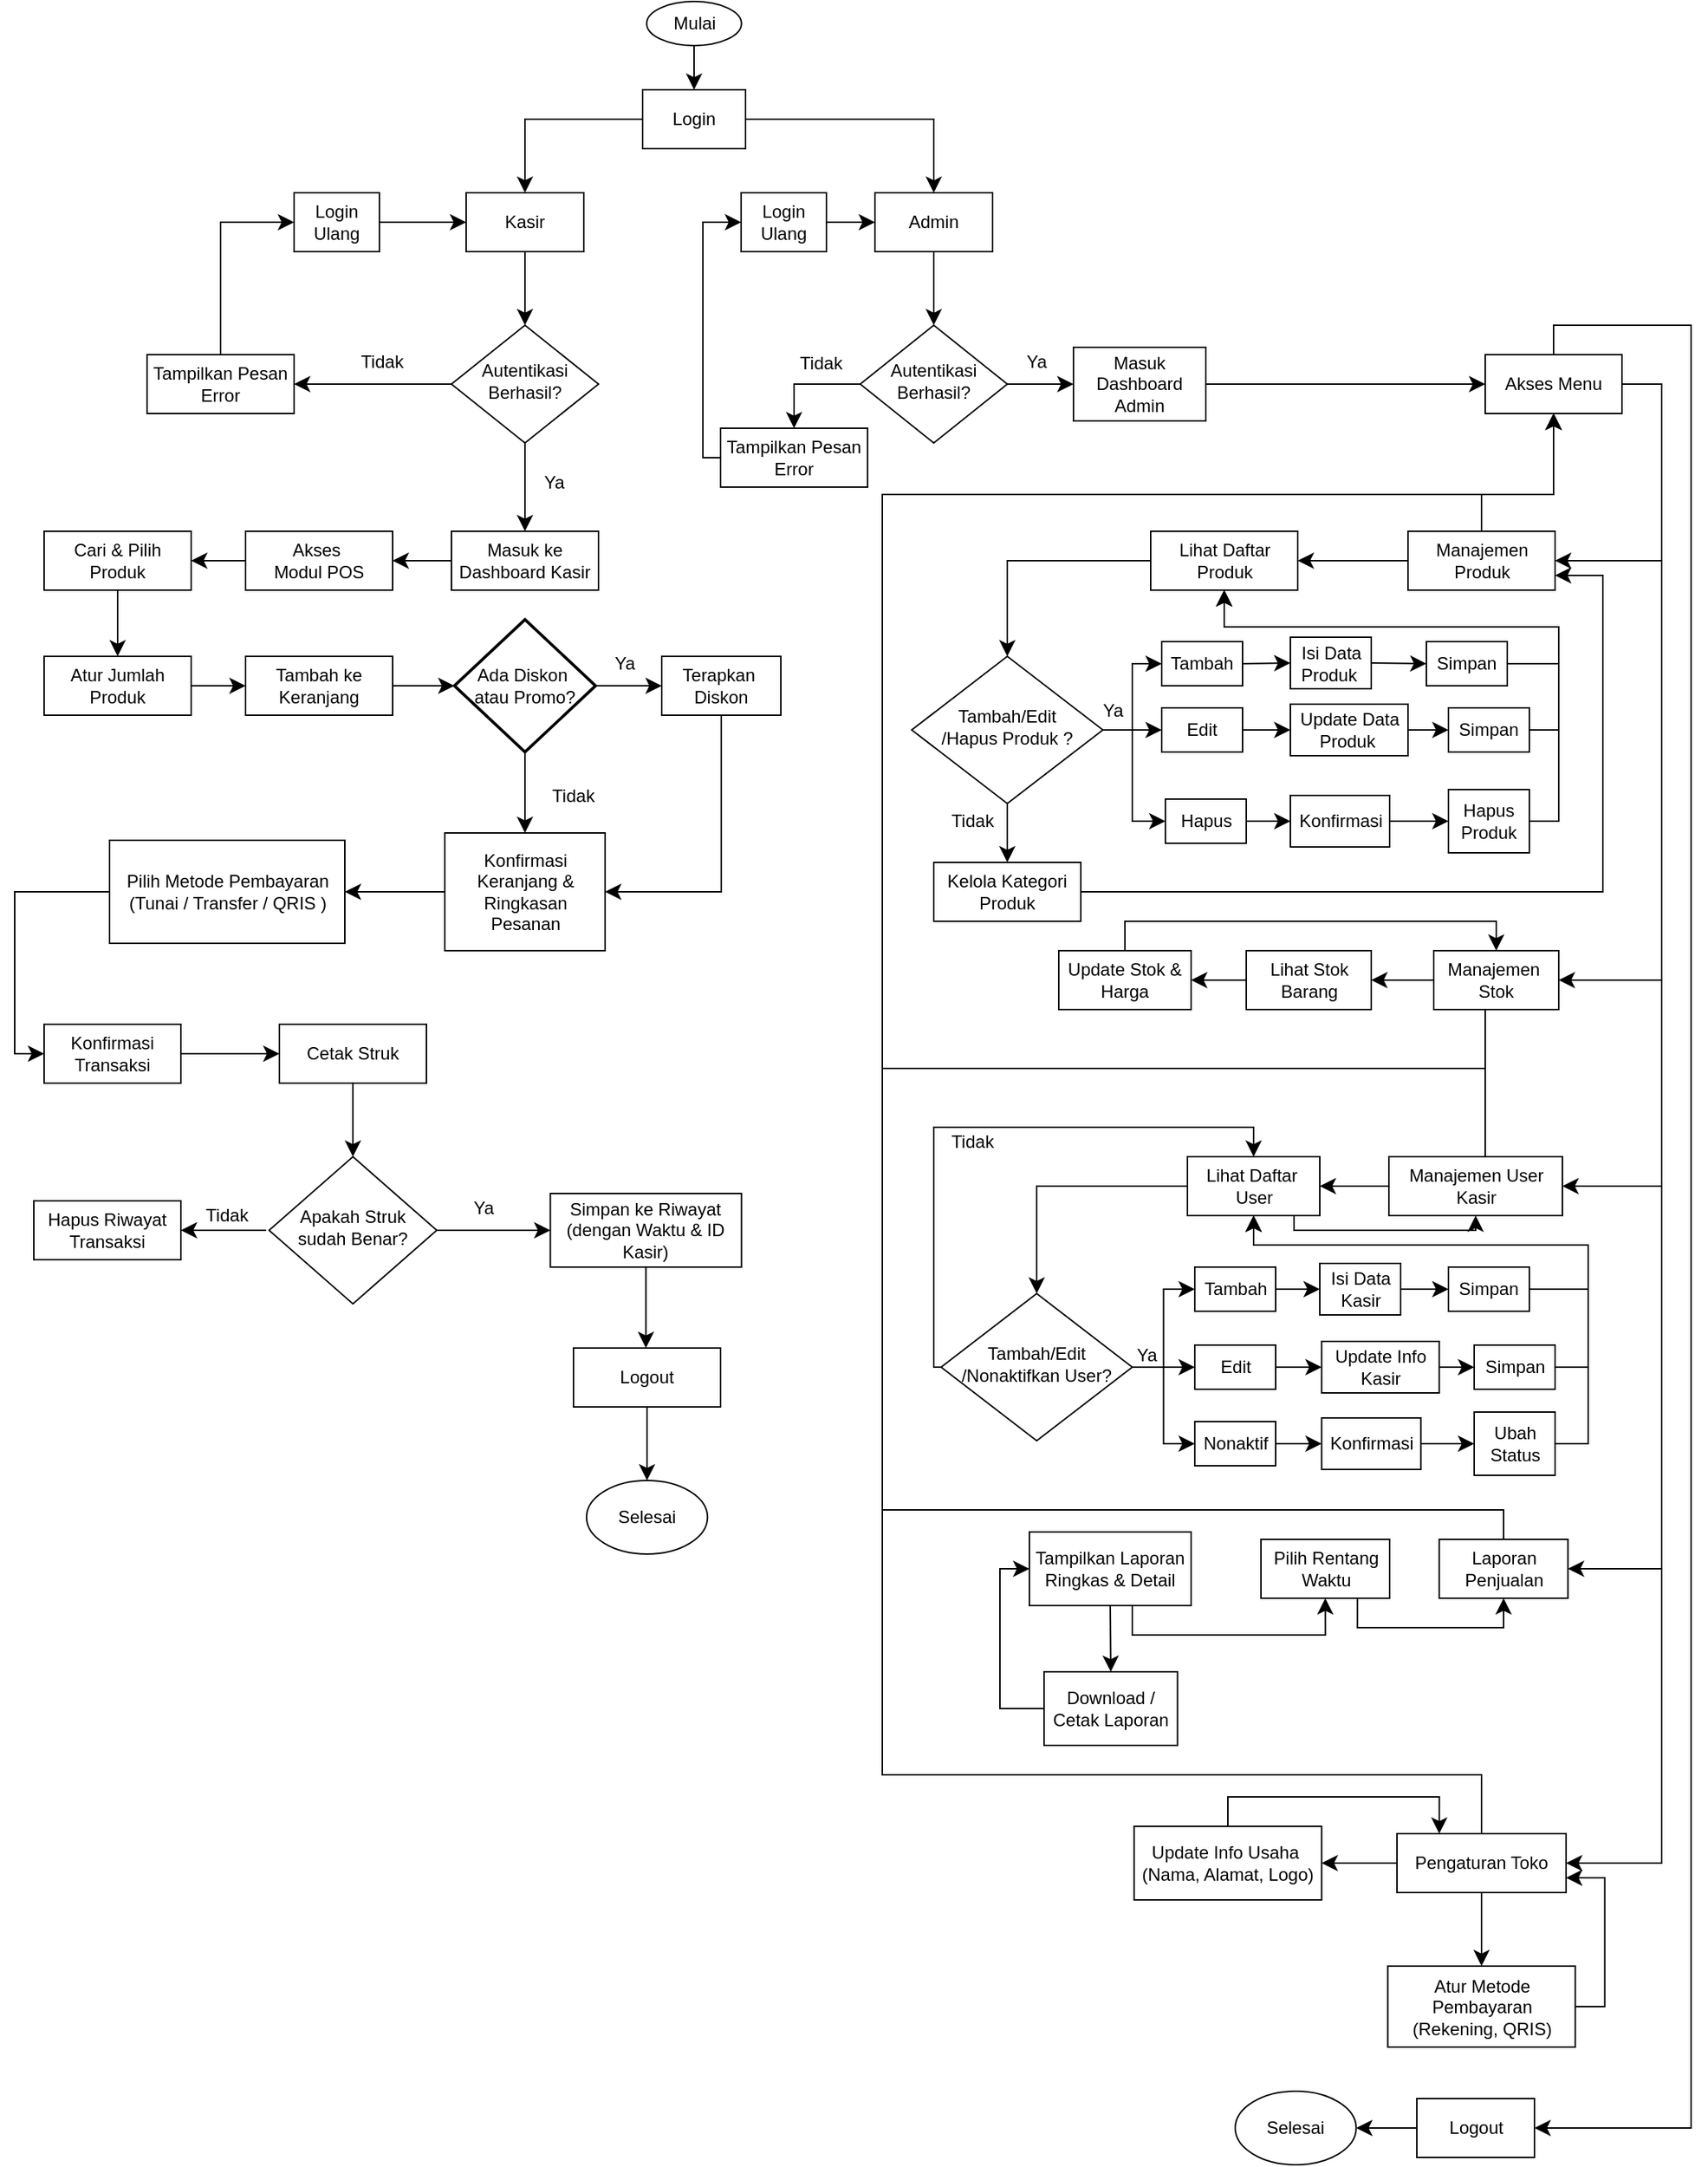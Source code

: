 <mxfile version="26.2.14" pages="2">
  <diagram id="C5RBs43oDa-KdzZeNtuy" name="Flowchart">
    <mxGraphModel dx="1221" dy="680" grid="1" gridSize="10" guides="1" tooltips="1" connect="1" arrows="1" fold="1" page="1" pageScale="1" pageWidth="1169" pageHeight="1654" math="0" shadow="0">
      <root>
        <mxCell id="WIyWlLk6GJQsqaUBKTNV-0" />
        <mxCell id="WIyWlLk6GJQsqaUBKTNV-1" parent="WIyWlLk6GJQsqaUBKTNV-0" />
        <mxCell id="tZvYt7mGV_ne8hxHKA1n-13" style="edgeStyle=orthogonalEdgeStyle;rounded=0;orthogonalLoop=1;jettySize=auto;html=1;exitX=0;exitY=0.5;exitDx=0;exitDy=0;entryX=0.5;entryY=0;entryDx=0;entryDy=0;fontSize=12;startSize=8;endSize=8;" parent="WIyWlLk6GJQsqaUBKTNV-1" source="WIyWlLk6GJQsqaUBKTNV-3" target="WIyWlLk6GJQsqaUBKTNV-7" edge="1">
          <mxGeometry relative="1" as="geometry" />
        </mxCell>
        <mxCell id="tZvYt7mGV_ne8hxHKA1n-14" style="edgeStyle=orthogonalEdgeStyle;rounded=0;orthogonalLoop=1;jettySize=auto;html=1;exitX=1;exitY=0.5;exitDx=0;exitDy=0;entryX=0.5;entryY=0;entryDx=0;entryDy=0;fontSize=12;startSize=8;endSize=8;" parent="WIyWlLk6GJQsqaUBKTNV-1" source="WIyWlLk6GJQsqaUBKTNV-3" target="tZvYt7mGV_ne8hxHKA1n-1" edge="1">
          <mxGeometry relative="1" as="geometry" />
        </mxCell>
        <mxCell id="WIyWlLk6GJQsqaUBKTNV-3" value="Login" style="rounded=0;whiteSpace=wrap;html=1;fontSize=12;glass=0;strokeWidth=1;shadow=0;container=0;" parent="WIyWlLk6GJQsqaUBKTNV-1" vertex="1">
          <mxGeometry x="437" y="95" width="70" height="40" as="geometry" />
        </mxCell>
        <mxCell id="tZvYt7mGV_ne8hxHKA1n-15" style="edgeStyle=none;curved=1;rounded=0;orthogonalLoop=1;jettySize=auto;html=1;exitX=0.5;exitY=1;exitDx=0;exitDy=0;entryX=0.5;entryY=0;entryDx=0;entryDy=0;fontSize=12;startSize=8;endSize=8;" parent="WIyWlLk6GJQsqaUBKTNV-1" source="WIyWlLk6GJQsqaUBKTNV-7" target="WIyWlLk6GJQsqaUBKTNV-10" edge="1">
          <mxGeometry relative="1" as="geometry" />
        </mxCell>
        <mxCell id="WIyWlLk6GJQsqaUBKTNV-7" value="Kasir" style="rounded=0;whiteSpace=wrap;html=1;fontSize=12;glass=0;strokeWidth=1;shadow=0;container=0;" parent="WIyWlLk6GJQsqaUBKTNV-1" vertex="1">
          <mxGeometry x="317" y="165" width="80" height="40" as="geometry" />
        </mxCell>
        <mxCell id="tZvYt7mGV_ne8hxHKA1n-17" style="edgeStyle=none;curved=1;rounded=0;orthogonalLoop=1;jettySize=auto;html=1;exitX=0.5;exitY=1;exitDx=0;exitDy=0;entryX=0.5;entryY=0;entryDx=0;entryDy=0;fontSize=12;startSize=8;endSize=8;" parent="WIyWlLk6GJQsqaUBKTNV-1" source="WIyWlLk6GJQsqaUBKTNV-10" target="tZvYt7mGV_ne8hxHKA1n-3" edge="1">
          <mxGeometry relative="1" as="geometry" />
        </mxCell>
        <mxCell id="_VtCj_8YWvXnWhS5Jpoc-91" style="edgeStyle=none;curved=1;rounded=0;orthogonalLoop=1;jettySize=auto;html=1;exitX=0;exitY=0.5;exitDx=0;exitDy=0;fontSize=12;startSize=8;endSize=8;" parent="WIyWlLk6GJQsqaUBKTNV-1" source="WIyWlLk6GJQsqaUBKTNV-10" target="tZvYt7mGV_ne8hxHKA1n-2" edge="1">
          <mxGeometry relative="1" as="geometry" />
        </mxCell>
        <mxCell id="WIyWlLk6GJQsqaUBKTNV-10" value="Autentikasi&lt;div&gt;Berhasil?&lt;/div&gt;" style="rhombus;whiteSpace=wrap;html=1;shadow=0;fontFamily=Helvetica;fontSize=12;align=center;strokeWidth=1;spacing=6;spacingTop=-4;container=0;rounded=0;" parent="WIyWlLk6GJQsqaUBKTNV-1" vertex="1">
          <mxGeometry x="307" y="255" width="100" height="80" as="geometry" />
        </mxCell>
        <mxCell id="_VtCj_8YWvXnWhS5Jpoc-89" style="edgeStyle=orthogonalEdgeStyle;rounded=0;orthogonalLoop=1;jettySize=auto;html=1;exitX=0.5;exitY=0;exitDx=0;exitDy=0;entryX=0;entryY=0.5;entryDx=0;entryDy=0;fontSize=12;startSize=8;endSize=8;" parent="WIyWlLk6GJQsqaUBKTNV-1" source="tZvYt7mGV_ne8hxHKA1n-2" target="tZvYt7mGV_ne8hxHKA1n-61" edge="1">
          <mxGeometry relative="1" as="geometry" />
        </mxCell>
        <mxCell id="tZvYt7mGV_ne8hxHKA1n-2" value="Tampilkan Pesan Error" style="rounded=0;whiteSpace=wrap;html=1;fontSize=12;glass=0;strokeWidth=1;shadow=0;container=0;" parent="WIyWlLk6GJQsqaUBKTNV-1" vertex="1">
          <mxGeometry x="100" y="275" width="100" height="40" as="geometry" />
        </mxCell>
        <mxCell id="_VtCj_8YWvXnWhS5Jpoc-96" style="edgeStyle=none;curved=1;rounded=0;orthogonalLoop=1;jettySize=auto;html=1;exitX=0;exitY=0.5;exitDx=0;exitDy=0;entryX=1;entryY=0.5;entryDx=0;entryDy=0;fontSize=12;startSize=8;endSize=8;" parent="WIyWlLk6GJQsqaUBKTNV-1" source="tZvYt7mGV_ne8hxHKA1n-3" target="tZvYt7mGV_ne8hxHKA1n-5" edge="1">
          <mxGeometry relative="1" as="geometry" />
        </mxCell>
        <mxCell id="tZvYt7mGV_ne8hxHKA1n-3" value="Masuk ke Dashboard Kasir" style="rounded=0;whiteSpace=wrap;html=1;fontSize=12;glass=0;strokeWidth=1;shadow=0;container=0;" parent="WIyWlLk6GJQsqaUBKTNV-1" vertex="1">
          <mxGeometry x="307" y="395" width="100" height="40" as="geometry" />
        </mxCell>
        <mxCell id="_VtCj_8YWvXnWhS5Jpoc-97" style="edgeStyle=none;curved=1;rounded=0;orthogonalLoop=1;jettySize=auto;html=1;exitX=0;exitY=0.5;exitDx=0;exitDy=0;entryX=1;entryY=0.5;entryDx=0;entryDy=0;fontSize=12;startSize=8;endSize=8;" parent="WIyWlLk6GJQsqaUBKTNV-1" source="tZvYt7mGV_ne8hxHKA1n-5" target="_VtCj_8YWvXnWhS5Jpoc-80" edge="1">
          <mxGeometry relative="1" as="geometry" />
        </mxCell>
        <mxCell id="tZvYt7mGV_ne8hxHKA1n-5" value="Akses&amp;nbsp;&lt;div&gt;Modul POS&lt;/div&gt;" style="rounded=0;whiteSpace=wrap;html=1;fontSize=12;glass=0;strokeWidth=1;shadow=0;container=0;" parent="WIyWlLk6GJQsqaUBKTNV-1" vertex="1">
          <mxGeometry x="167" y="395" width="100" height="40" as="geometry" />
        </mxCell>
        <mxCell id="tZvYt7mGV_ne8hxHKA1n-18" value="Tidak" style="text;html=1;align=center;verticalAlign=middle;whiteSpace=wrap;rounded=0;container=0;" parent="WIyWlLk6GJQsqaUBKTNV-1" vertex="1">
          <mxGeometry x="230" y="265" width="60" height="30" as="geometry" />
        </mxCell>
        <mxCell id="tZvYt7mGV_ne8hxHKA1n-19" value="Ya" style="text;html=1;align=center;verticalAlign=middle;whiteSpace=wrap;rounded=0;container=0;" parent="WIyWlLk6GJQsqaUBKTNV-1" vertex="1">
          <mxGeometry x="357" y="347" width="40" height="30" as="geometry" />
        </mxCell>
        <mxCell id="tZvYt7mGV_ne8hxHKA1n-64" style="edgeStyle=none;curved=1;rounded=0;orthogonalLoop=1;jettySize=auto;html=1;exitX=1;exitY=0.5;exitDx=0;exitDy=0;entryX=0;entryY=0.5;entryDx=0;entryDy=0;fontSize=12;startSize=8;endSize=8;" parent="WIyWlLk6GJQsqaUBKTNV-1" source="tZvYt7mGV_ne8hxHKA1n-61" target="WIyWlLk6GJQsqaUBKTNV-7" edge="1">
          <mxGeometry relative="1" as="geometry" />
        </mxCell>
        <mxCell id="tZvYt7mGV_ne8hxHKA1n-61" value="Login Ulang" style="rounded=0;whiteSpace=wrap;html=1;fontSize=12;glass=0;strokeWidth=1;shadow=0;container=0;" parent="WIyWlLk6GJQsqaUBKTNV-1" vertex="1">
          <mxGeometry x="200" y="165" width="58" height="40" as="geometry" />
        </mxCell>
        <mxCell id="_VtCj_8YWvXnWhS5Jpoc-79" style="edgeStyle=none;curved=1;rounded=0;orthogonalLoop=1;jettySize=auto;html=1;exitX=0.5;exitY=1;exitDx=0;exitDy=0;entryX=0.5;entryY=0;entryDx=0;entryDy=0;fontSize=12;startSize=8;endSize=8;" parent="WIyWlLk6GJQsqaUBKTNV-1" source="_VtCj_8YWvXnWhS5Jpoc-77" target="WIyWlLk6GJQsqaUBKTNV-3" edge="1">
          <mxGeometry relative="1" as="geometry" />
        </mxCell>
        <mxCell id="_VtCj_8YWvXnWhS5Jpoc-77" value="Mulai" style="ellipse;whiteSpace=wrap;html=1;rounded=0;" parent="WIyWlLk6GJQsqaUBKTNV-1" vertex="1">
          <mxGeometry x="439.75" y="35" width="64.5" height="30" as="geometry" />
        </mxCell>
        <mxCell id="_VtCj_8YWvXnWhS5Jpoc-98" style="edgeStyle=none;curved=1;rounded=0;orthogonalLoop=1;jettySize=auto;html=1;exitX=0.5;exitY=1;exitDx=0;exitDy=0;entryX=0.5;entryY=0;entryDx=0;entryDy=0;fontSize=12;startSize=8;endSize=8;" parent="WIyWlLk6GJQsqaUBKTNV-1" source="_VtCj_8YWvXnWhS5Jpoc-80" target="_VtCj_8YWvXnWhS5Jpoc-81" edge="1">
          <mxGeometry relative="1" as="geometry" />
        </mxCell>
        <mxCell id="_VtCj_8YWvXnWhS5Jpoc-80" value="Cari &amp;amp; Pilih Produk" style="rounded=0;whiteSpace=wrap;html=1;fontSize=12;glass=0;strokeWidth=1;shadow=0;container=0;" parent="WIyWlLk6GJQsqaUBKTNV-1" vertex="1">
          <mxGeometry x="30" y="395" width="100" height="40" as="geometry" />
        </mxCell>
        <mxCell id="_VtCj_8YWvXnWhS5Jpoc-99" style="edgeStyle=none;curved=1;rounded=0;orthogonalLoop=1;jettySize=auto;html=1;exitX=1;exitY=0.5;exitDx=0;exitDy=0;entryX=0;entryY=0.5;entryDx=0;entryDy=0;fontSize=12;startSize=8;endSize=8;" parent="WIyWlLk6GJQsqaUBKTNV-1" source="_VtCj_8YWvXnWhS5Jpoc-81" target="_VtCj_8YWvXnWhS5Jpoc-82" edge="1">
          <mxGeometry relative="1" as="geometry" />
        </mxCell>
        <mxCell id="_VtCj_8YWvXnWhS5Jpoc-81" value="Atur Jumlah Produk" style="rounded=0;whiteSpace=wrap;html=1;fontSize=12;glass=0;strokeWidth=1;shadow=0;container=0;" parent="WIyWlLk6GJQsqaUBKTNV-1" vertex="1">
          <mxGeometry x="30" y="480" width="100" height="40" as="geometry" />
        </mxCell>
        <mxCell id="_VtCj_8YWvXnWhS5Jpoc-82" value="Tambah ke Keranjang" style="rounded=0;whiteSpace=wrap;html=1;fontSize=12;glass=0;strokeWidth=1;shadow=0;container=0;" parent="WIyWlLk6GJQsqaUBKTNV-1" vertex="1">
          <mxGeometry x="167" y="480" width="100" height="40" as="geometry" />
        </mxCell>
        <mxCell id="_VtCj_8YWvXnWhS5Jpoc-102" style="edgeStyle=none;curved=1;rounded=0;orthogonalLoop=1;jettySize=auto;html=1;exitX=0.5;exitY=1;exitDx=0;exitDy=0;exitPerimeter=0;entryX=0.5;entryY=0;entryDx=0;entryDy=0;fontSize=12;startSize=8;endSize=8;" parent="WIyWlLk6GJQsqaUBKTNV-1" source="_VtCj_8YWvXnWhS5Jpoc-84" target="_VtCj_8YWvXnWhS5Jpoc-93" edge="1">
          <mxGeometry relative="1" as="geometry" />
        </mxCell>
        <mxCell id="_VtCj_8YWvXnWhS5Jpoc-84" value="Ada Diskon&amp;nbsp;&lt;div&gt;atau Promo?&lt;/div&gt;" style="strokeWidth=2;html=1;shape=mxgraph.flowchart.decision;whiteSpace=wrap;rounded=0;" parent="WIyWlLk6GJQsqaUBKTNV-1" vertex="1">
          <mxGeometry x="309" y="455" width="96" height="90" as="geometry" />
        </mxCell>
        <mxCell id="_VtCj_8YWvXnWhS5Jpoc-104" style="edgeStyle=none;curved=1;rounded=0;orthogonalLoop=1;jettySize=auto;html=1;exitX=0;exitY=0.5;exitDx=0;exitDy=0;entryX=1;entryY=0.5;entryDx=0;entryDy=0;fontSize=12;startSize=8;endSize=8;" parent="WIyWlLk6GJQsqaUBKTNV-1" source="_VtCj_8YWvXnWhS5Jpoc-93" target="tZvYt7mGV_ne8hxHKA1n-6" edge="1">
          <mxGeometry relative="1" as="geometry" />
        </mxCell>
        <mxCell id="_VtCj_8YWvXnWhS5Jpoc-93" value="Konfirmasi Keranjang &amp;amp; Ringkasan Pesanan" style="rounded=0;whiteSpace=wrap;html=1;fontSize=12;glass=0;strokeWidth=1;shadow=0;container=0;" parent="WIyWlLk6GJQsqaUBKTNV-1" vertex="1">
          <mxGeometry x="302.5" y="600" width="109" height="80" as="geometry" />
        </mxCell>
        <mxCell id="_VtCj_8YWvXnWhS5Jpoc-101" style="edgeStyle=none;curved=1;rounded=0;orthogonalLoop=1;jettySize=auto;html=1;exitX=0;exitY=1;exitDx=0;exitDy=0;entryX=0;entryY=0.5;entryDx=0;entryDy=0;fontSize=12;startSize=8;endSize=8;" parent="WIyWlLk6GJQsqaUBKTNV-1" source="_VtCj_8YWvXnWhS5Jpoc-94" target="_VtCj_8YWvXnWhS5Jpoc-85" edge="1">
          <mxGeometry relative="1" as="geometry" />
        </mxCell>
        <mxCell id="_VtCj_8YWvXnWhS5Jpoc-94" value="Ya" style="text;html=1;align=center;verticalAlign=middle;whiteSpace=wrap;rounded=0;container=0;" parent="WIyWlLk6GJQsqaUBKTNV-1" vertex="1">
          <mxGeometry x="405" y="470" width="40" height="30" as="geometry" />
        </mxCell>
        <mxCell id="_VtCj_8YWvXnWhS5Jpoc-95" value="Tidak" style="text;html=1;align=center;verticalAlign=middle;whiteSpace=wrap;rounded=0;container=0;" parent="WIyWlLk6GJQsqaUBKTNV-1" vertex="1">
          <mxGeometry x="360" y="560" width="60" height="30" as="geometry" />
        </mxCell>
        <mxCell id="_VtCj_8YWvXnWhS5Jpoc-109" style="edgeStyle=orthogonalEdgeStyle;rounded=0;orthogonalLoop=1;jettySize=auto;html=1;exitX=0;exitY=0.5;exitDx=0;exitDy=0;entryX=0;entryY=0.5;entryDx=0;entryDy=0;fontSize=12;startSize=8;endSize=8;" parent="WIyWlLk6GJQsqaUBKTNV-1" source="tZvYt7mGV_ne8hxHKA1n-6" target="tZvYt7mGV_ne8hxHKA1n-7" edge="1">
          <mxGeometry relative="1" as="geometry" />
        </mxCell>
        <mxCell id="tZvYt7mGV_ne8hxHKA1n-6" value="Pilih Metode Pembayaran (Tunai / Transfer / QRIS )" style="rounded=0;whiteSpace=wrap;html=1;fontSize=12;glass=0;strokeWidth=1;shadow=0;container=0;" parent="WIyWlLk6GJQsqaUBKTNV-1" vertex="1">
          <mxGeometry x="74.5" y="605" width="160" height="70" as="geometry" />
        </mxCell>
        <mxCell id="_VtCj_8YWvXnWhS5Jpoc-110" style="edgeStyle=none;curved=1;rounded=0;orthogonalLoop=1;jettySize=auto;html=1;exitX=1;exitY=0.5;exitDx=0;exitDy=0;entryX=0;entryY=0.5;entryDx=0;entryDy=0;fontSize=12;startSize=8;endSize=8;" parent="WIyWlLk6GJQsqaUBKTNV-1" source="tZvYt7mGV_ne8hxHKA1n-7" target="tZvYt7mGV_ne8hxHKA1n-9" edge="1">
          <mxGeometry relative="1" as="geometry" />
        </mxCell>
        <mxCell id="tZvYt7mGV_ne8hxHKA1n-7" value="Konfirmasi Transaksi" style="rounded=0;whiteSpace=wrap;html=1;fontSize=12;glass=0;strokeWidth=1;shadow=0;container=0;" parent="WIyWlLk6GJQsqaUBKTNV-1" vertex="1">
          <mxGeometry x="30" y="730" width="93" height="40" as="geometry" />
        </mxCell>
        <mxCell id="_VtCj_8YWvXnWhS5Jpoc-100" style="edgeStyle=none;curved=1;rounded=0;orthogonalLoop=1;jettySize=auto;html=1;exitX=1;exitY=0.5;exitDx=0;exitDy=0;entryX=0;entryY=0.5;entryDx=0;entryDy=0;entryPerimeter=0;fontSize=12;startSize=8;endSize=8;" parent="WIyWlLk6GJQsqaUBKTNV-1" source="_VtCj_8YWvXnWhS5Jpoc-82" target="_VtCj_8YWvXnWhS5Jpoc-84" edge="1">
          <mxGeometry relative="1" as="geometry" />
        </mxCell>
        <mxCell id="_VtCj_8YWvXnWhS5Jpoc-103" style="edgeStyle=orthogonalEdgeStyle;rounded=0;orthogonalLoop=1;jettySize=auto;html=1;exitX=0.5;exitY=1;exitDx=0;exitDy=0;entryX=1;entryY=0.5;entryDx=0;entryDy=0;fontSize=12;startSize=8;endSize=8;" parent="WIyWlLk6GJQsqaUBKTNV-1" source="_VtCj_8YWvXnWhS5Jpoc-85" target="_VtCj_8YWvXnWhS5Jpoc-93" edge="1">
          <mxGeometry relative="1" as="geometry" />
        </mxCell>
        <mxCell id="_VtCj_8YWvXnWhS5Jpoc-111" style="edgeStyle=none;curved=1;rounded=0;orthogonalLoop=1;jettySize=auto;html=1;exitX=0.5;exitY=1;exitDx=0;exitDy=0;entryX=0.5;entryY=0;entryDx=0;entryDy=0;fontSize=12;startSize=8;endSize=8;" parent="WIyWlLk6GJQsqaUBKTNV-1" source="tZvYt7mGV_ne8hxHKA1n-9" target="_VtCj_8YWvXnWhS5Jpoc-1" edge="1">
          <mxGeometry relative="1" as="geometry" />
        </mxCell>
        <mxCell id="tZvYt7mGV_ne8hxHKA1n-9" value="Cetak Struk" style="rounded=0;whiteSpace=wrap;html=1;fontSize=12;glass=0;strokeWidth=1;shadow=0;container=0;" parent="WIyWlLk6GJQsqaUBKTNV-1" vertex="1">
          <mxGeometry x="190" y="730" width="100" height="40" as="geometry" />
        </mxCell>
        <mxCell id="_VtCj_8YWvXnWhS5Jpoc-117" style="edgeStyle=none;curved=1;rounded=0;orthogonalLoop=1;jettySize=auto;html=1;exitX=0.5;exitY=1;exitDx=0;exitDy=0;entryX=0.5;entryY=0;entryDx=0;entryDy=0;fontSize=12;startSize=8;endSize=8;" parent="WIyWlLk6GJQsqaUBKTNV-1" source="tZvYt7mGV_ne8hxHKA1n-27" edge="1">
          <mxGeometry relative="1" as="geometry">
            <mxPoint x="439.25" y="950" as="targetPoint" />
          </mxGeometry>
        </mxCell>
        <mxCell id="tZvYt7mGV_ne8hxHKA1n-27" value="Simpan ke Riwayat (dengan Waktu &amp;amp; ID Kasir)" style="rounded=0;whiteSpace=wrap;html=1;fontSize=12;glass=0;strokeWidth=1;shadow=0;container=0;" parent="WIyWlLk6GJQsqaUBKTNV-1" vertex="1">
          <mxGeometry x="374.25" y="845" width="130" height="50" as="geometry" />
        </mxCell>
        <mxCell id="_VtCj_8YWvXnWhS5Jpoc-4" value="Ya" style="text;html=1;align=center;verticalAlign=middle;whiteSpace=wrap;rounded=0;container=0;" parent="WIyWlLk6GJQsqaUBKTNV-1" vertex="1">
          <mxGeometry x="309" y="840" width="40" height="30" as="geometry" />
        </mxCell>
        <mxCell id="_VtCj_8YWvXnWhS5Jpoc-5" value="Hapus Riwayat Transaksi" style="rounded=0;whiteSpace=wrap;html=1;fontSize=12;glass=0;strokeWidth=1;shadow=0;container=0;" parent="WIyWlLk6GJQsqaUBKTNV-1" vertex="1">
          <mxGeometry x="23" y="850" width="100" height="40" as="geometry" />
        </mxCell>
        <mxCell id="_VtCj_8YWvXnWhS5Jpoc-113" style="edgeStyle=none;curved=1;rounded=0;orthogonalLoop=1;jettySize=auto;html=1;exitX=1;exitY=1;exitDx=0;exitDy=0;entryX=1;entryY=0.5;entryDx=0;entryDy=0;fontSize=12;startSize=8;endSize=8;" parent="WIyWlLk6GJQsqaUBKTNV-1" source="_VtCj_8YWvXnWhS5Jpoc-7" target="_VtCj_8YWvXnWhS5Jpoc-5" edge="1">
          <mxGeometry relative="1" as="geometry" />
        </mxCell>
        <mxCell id="_VtCj_8YWvXnWhS5Jpoc-7" value="Tidak" style="text;html=1;align=center;verticalAlign=middle;whiteSpace=wrap;rounded=0;container=0;" parent="WIyWlLk6GJQsqaUBKTNV-1" vertex="1">
          <mxGeometry x="128" y="850" width="53" height="20" as="geometry" />
        </mxCell>
        <mxCell id="_VtCj_8YWvXnWhS5Jpoc-114" style="edgeStyle=none;curved=1;rounded=0;orthogonalLoop=1;jettySize=auto;html=1;exitX=1;exitY=0.5;exitDx=0;exitDy=0;entryX=0;entryY=0.5;entryDx=0;entryDy=0;fontSize=12;startSize=8;endSize=8;" parent="WIyWlLk6GJQsqaUBKTNV-1" source="_VtCj_8YWvXnWhS5Jpoc-1" target="tZvYt7mGV_ne8hxHKA1n-27" edge="1">
          <mxGeometry relative="1" as="geometry" />
        </mxCell>
        <mxCell id="_VtCj_8YWvXnWhS5Jpoc-1" value="Apakah Struk sudah Benar?" style="rhombus;whiteSpace=wrap;html=1;shadow=0;fontFamily=Helvetica;fontSize=12;align=center;strokeWidth=1;spacing=6;spacingTop=-4;container=0;rounded=0;" parent="WIyWlLk6GJQsqaUBKTNV-1" vertex="1">
          <mxGeometry x="183" y="820" width="114" height="100" as="geometry" />
        </mxCell>
        <mxCell id="tZvYt7mGV_ne8hxHKA1n-59" style="edgeStyle=orthogonalEdgeStyle;rounded=0;orthogonalLoop=1;jettySize=auto;html=1;exitX=0;exitY=0.5;exitDx=0;exitDy=0;entryX=0.5;entryY=0;entryDx=0;entryDy=0;fontSize=12;startSize=8;endSize=8;elbow=vertical;" parent="WIyWlLk6GJQsqaUBKTNV-1" source="WIyWlLk6GJQsqaUBKTNV-6" target="tZvYt7mGV_ne8hxHKA1n-11" edge="1">
          <mxGeometry relative="1" as="geometry" />
        </mxCell>
        <mxCell id="_VtCj_8YWvXnWhS5Jpoc-131" style="edgeStyle=none;curved=1;rounded=0;orthogonalLoop=1;jettySize=auto;html=1;exitX=1;exitY=0.5;exitDx=0;exitDy=0;entryX=0;entryY=0.5;entryDx=0;entryDy=0;fontSize=12;startSize=8;endSize=8;" parent="WIyWlLk6GJQsqaUBKTNV-1" source="WIyWlLk6GJQsqaUBKTNV-6" target="tZvYt7mGV_ne8hxHKA1n-4" edge="1">
          <mxGeometry relative="1" as="geometry" />
        </mxCell>
        <mxCell id="WIyWlLk6GJQsqaUBKTNV-6" value="Autentikasi&lt;div&gt;Berhasil?&lt;/div&gt;" style="rhombus;whiteSpace=wrap;html=1;shadow=0;fontFamily=Helvetica;fontSize=12;align=center;strokeWidth=1;spacing=6;spacingTop=-4;container=0;rounded=0;" parent="WIyWlLk6GJQsqaUBKTNV-1" vertex="1">
          <mxGeometry x="585" y="255" width="100" height="80" as="geometry" />
        </mxCell>
        <mxCell id="tZvYt7mGV_ne8hxHKA1n-16" style="edgeStyle=none;curved=1;rounded=0;orthogonalLoop=1;jettySize=auto;html=1;exitX=0.5;exitY=1;exitDx=0;exitDy=0;entryX=0.5;entryY=0;entryDx=0;entryDy=0;fontSize=12;startSize=8;endSize=8;" parent="WIyWlLk6GJQsqaUBKTNV-1" source="tZvYt7mGV_ne8hxHKA1n-1" target="WIyWlLk6GJQsqaUBKTNV-6" edge="1">
          <mxGeometry relative="1" as="geometry" />
        </mxCell>
        <mxCell id="tZvYt7mGV_ne8hxHKA1n-1" value="Admin" style="rounded=0;whiteSpace=wrap;html=1;fontSize=12;glass=0;strokeWidth=1;shadow=0;container=0;" parent="WIyWlLk6GJQsqaUBKTNV-1" vertex="1">
          <mxGeometry x="595" y="165" width="80" height="40" as="geometry" />
        </mxCell>
        <mxCell id="_VtCj_8YWvXnWhS5Jpoc-133" style="edgeStyle=none;curved=1;rounded=0;orthogonalLoop=1;jettySize=auto;html=1;exitX=1;exitY=0.5;exitDx=0;exitDy=0;entryX=0;entryY=0.5;entryDx=0;entryDy=0;fontSize=12;startSize=8;endSize=8;" parent="WIyWlLk6GJQsqaUBKTNV-1" source="tZvYt7mGV_ne8hxHKA1n-4" target="_VtCj_8YWvXnWhS5Jpoc-132" edge="1">
          <mxGeometry relative="1" as="geometry" />
        </mxCell>
        <mxCell id="tZvYt7mGV_ne8hxHKA1n-4" value="Masuk Dashboard Admin" style="rounded=0;whiteSpace=wrap;html=1;fontSize=12;glass=0;strokeWidth=1;shadow=0;container=0;" parent="WIyWlLk6GJQsqaUBKTNV-1" vertex="1">
          <mxGeometry x="730" y="270" width="90" height="50" as="geometry" />
        </mxCell>
        <mxCell id="tZvYt7mGV_ne8hxHKA1n-11" value="Tampilkan Pesan Error" style="rounded=0;whiteSpace=wrap;html=1;fontSize=12;glass=0;strokeWidth=1;shadow=0;container=0;" parent="WIyWlLk6GJQsqaUBKTNV-1" vertex="1">
          <mxGeometry x="490" y="325" width="100" height="40" as="geometry" />
        </mxCell>
        <mxCell id="tZvYt7mGV_ne8hxHKA1n-20" value="Tidak" style="text;html=1;align=center;verticalAlign=middle;whiteSpace=wrap;rounded=0;container=0;" parent="WIyWlLk6GJQsqaUBKTNV-1" vertex="1">
          <mxGeometry x="532" y="271" width="53" height="20" as="geometry" />
        </mxCell>
        <mxCell id="tZvYt7mGV_ne8hxHKA1n-21" value="Ya" style="text;html=1;align=center;verticalAlign=middle;whiteSpace=wrap;rounded=0;container=0;" parent="WIyWlLk6GJQsqaUBKTNV-1" vertex="1">
          <mxGeometry x="685" y="265" width="40" height="30" as="geometry" />
        </mxCell>
        <mxCell id="_VtCj_8YWvXnWhS5Jpoc-266" style="edgeStyle=none;curved=1;rounded=0;orthogonalLoop=1;jettySize=auto;html=1;exitX=0;exitY=0.5;exitDx=0;exitDy=0;entryX=1;entryY=0.5;entryDx=0;entryDy=0;fontSize=12;startSize=8;endSize=8;" parent="WIyWlLk6GJQsqaUBKTNV-1" source="tZvYt7mGV_ne8hxHKA1n-31" target="_VtCj_8YWvXnWhS5Jpoc-264" edge="1">
          <mxGeometry relative="1" as="geometry" />
        </mxCell>
        <mxCell id="_VtCj_8YWvXnWhS5Jpoc-269" style="edgeStyle=none;curved=1;rounded=0;orthogonalLoop=1;jettySize=auto;html=1;exitX=0.5;exitY=1;exitDx=0;exitDy=0;entryX=0.5;entryY=0;entryDx=0;entryDy=0;fontSize=12;startSize=8;endSize=8;" parent="WIyWlLk6GJQsqaUBKTNV-1" source="tZvYt7mGV_ne8hxHKA1n-31" target="_VtCj_8YWvXnWhS5Jpoc-265" edge="1">
          <mxGeometry relative="1" as="geometry" />
        </mxCell>
        <mxCell id="_VtCj_8YWvXnWhS5Jpoc-273" style="edgeStyle=orthogonalEdgeStyle;rounded=0;orthogonalLoop=1;jettySize=auto;html=1;exitX=0.5;exitY=0;exitDx=0;exitDy=0;entryX=0.5;entryY=1;entryDx=0;entryDy=0;fontSize=12;startSize=8;endSize=8;" parent="WIyWlLk6GJQsqaUBKTNV-1" source="tZvYt7mGV_ne8hxHKA1n-31" target="_VtCj_8YWvXnWhS5Jpoc-132" edge="1">
          <mxGeometry relative="1" as="geometry">
            <Array as="points">
              <mxPoint x="1007" y="1240" />
              <mxPoint x="600" y="1240" />
              <mxPoint x="600" y="370" />
              <mxPoint x="1057" y="370" />
            </Array>
          </mxGeometry>
        </mxCell>
        <mxCell id="tZvYt7mGV_ne8hxHKA1n-31" value="Pengaturan Toko" style="rounded=0;whiteSpace=wrap;html=1;fontSize=12;glass=0;strokeWidth=1;shadow=0;container=0;" parent="WIyWlLk6GJQsqaUBKTNV-1" vertex="1">
          <mxGeometry x="950" y="1280" width="115" height="40" as="geometry" />
        </mxCell>
        <mxCell id="_VtCj_8YWvXnWhS5Jpoc-261" style="edgeStyle=orthogonalEdgeStyle;rounded=0;orthogonalLoop=1;jettySize=auto;html=1;exitX=0.5;exitY=0;exitDx=0;exitDy=0;entryX=0.5;entryY=1;entryDx=0;entryDy=0;fontSize=12;startSize=8;endSize=8;" parent="WIyWlLk6GJQsqaUBKTNV-1" source="tZvYt7mGV_ne8hxHKA1n-38" target="_VtCj_8YWvXnWhS5Jpoc-132" edge="1">
          <mxGeometry relative="1" as="geometry">
            <Array as="points">
              <mxPoint x="1022" y="1060" />
              <mxPoint x="600" y="1060" />
              <mxPoint x="600" y="370" />
              <mxPoint x="1057" y="370" />
            </Array>
          </mxGeometry>
        </mxCell>
        <mxCell id="tZvYt7mGV_ne8hxHKA1n-38" value="Laporan Penjualan" style="rounded=0;whiteSpace=wrap;html=1;fontSize=12;glass=0;strokeWidth=1;shadow=0;container=0;" parent="WIyWlLk6GJQsqaUBKTNV-1" vertex="1">
          <mxGeometry x="978.75" y="1080" width="87.5" height="40" as="geometry" />
        </mxCell>
        <mxCell id="fDuAdudffGApIIrNuGBH-0" style="edgeStyle=none;curved=1;rounded=0;orthogonalLoop=1;jettySize=auto;html=1;exitX=0;exitY=0.5;exitDx=0;exitDy=0;entryX=1;entryY=0.5;entryDx=0;entryDy=0;fontSize=12;startSize=8;endSize=8;" edge="1" parent="WIyWlLk6GJQsqaUBKTNV-1" source="tZvYt7mGV_ne8hxHKA1n-41" target="FtPoSTDA2_d4RDHR2URD-0">
          <mxGeometry relative="1" as="geometry" />
        </mxCell>
        <mxCell id="tZvYt7mGV_ne8hxHKA1n-41" value="Logout" style="rounded=0;whiteSpace=wrap;html=1;fontSize=12;glass=0;strokeWidth=1;shadow=0;container=0;" parent="WIyWlLk6GJQsqaUBKTNV-1" vertex="1">
          <mxGeometry x="963.5" y="1460" width="80" height="40" as="geometry" />
        </mxCell>
        <mxCell id="tZvYt7mGV_ne8hxHKA1n-66" style="edgeStyle=none;curved=1;rounded=0;orthogonalLoop=1;jettySize=auto;html=1;exitX=1;exitY=0.5;exitDx=0;exitDy=0;entryX=0;entryY=0.5;entryDx=0;entryDy=0;fontSize=12;startSize=8;endSize=8;" parent="WIyWlLk6GJQsqaUBKTNV-1" source="tZvYt7mGV_ne8hxHKA1n-62" target="tZvYt7mGV_ne8hxHKA1n-1" edge="1">
          <mxGeometry relative="1" as="geometry" />
        </mxCell>
        <mxCell id="tZvYt7mGV_ne8hxHKA1n-62" value="Login Ulang" style="rounded=0;whiteSpace=wrap;html=1;fontSize=12;glass=0;strokeWidth=1;shadow=0;container=0;" parent="WIyWlLk6GJQsqaUBKTNV-1" vertex="1">
          <mxGeometry x="504" y="165" width="58" height="40" as="geometry" />
        </mxCell>
        <mxCell id="tZvYt7mGV_ne8hxHKA1n-65" style="edgeStyle=orthogonalEdgeStyle;rounded=0;orthogonalLoop=1;jettySize=auto;html=1;exitX=0;exitY=0.5;exitDx=0;exitDy=0;entryX=0;entryY=0.5;entryDx=0;entryDy=0;fontSize=12;startSize=8;endSize=8;" parent="WIyWlLk6GJQsqaUBKTNV-1" source="tZvYt7mGV_ne8hxHKA1n-11" target="tZvYt7mGV_ne8hxHKA1n-62" edge="1">
          <mxGeometry relative="1" as="geometry">
            <Array as="points">
              <mxPoint x="478" y="345" />
              <mxPoint x="478" y="185" />
            </Array>
          </mxGeometry>
        </mxCell>
        <mxCell id="_VtCj_8YWvXnWhS5Jpoc-85" value="Terapkan&amp;nbsp;&lt;div&gt;Diskon&lt;/div&gt;" style="rounded=0;whiteSpace=wrap;html=1;fontSize=12;glass=0;strokeWidth=1;shadow=0;container=0;" parent="WIyWlLk6GJQsqaUBKTNV-1" vertex="1">
          <mxGeometry x="450" y="480" width="81" height="40" as="geometry" />
        </mxCell>
        <mxCell id="_VtCj_8YWvXnWhS5Jpoc-166" style="edgeStyle=orthogonalEdgeStyle;rounded=0;orthogonalLoop=1;jettySize=auto;html=1;exitX=1;exitY=0.5;exitDx=0;exitDy=0;entryX=1;entryY=0.5;entryDx=0;entryDy=0;fontSize=12;startSize=8;endSize=8;" parent="WIyWlLk6GJQsqaUBKTNV-1" source="_VtCj_8YWvXnWhS5Jpoc-132" target="tZvYt7mGV_ne8hxHKA1n-37" edge="1">
          <mxGeometry relative="1" as="geometry">
            <Array as="points">
              <mxPoint x="1130" y="295" />
              <mxPoint x="1130" y="415" />
            </Array>
          </mxGeometry>
        </mxCell>
        <mxCell id="_VtCj_8YWvXnWhS5Jpoc-173" style="edgeStyle=orthogonalEdgeStyle;rounded=0;orthogonalLoop=1;jettySize=auto;html=1;exitX=1;exitY=0.5;exitDx=0;exitDy=0;entryX=1;entryY=0.5;entryDx=0;entryDy=0;fontSize=12;startSize=8;endSize=8;" parent="WIyWlLk6GJQsqaUBKTNV-1" source="_VtCj_8YWvXnWhS5Jpoc-132" target="tZvYt7mGV_ne8hxHKA1n-32" edge="1">
          <mxGeometry relative="1" as="geometry">
            <Array as="points">
              <mxPoint x="1130" y="295" />
              <mxPoint x="1130" y="700" />
            </Array>
          </mxGeometry>
        </mxCell>
        <mxCell id="_VtCj_8YWvXnWhS5Jpoc-247" style="edgeStyle=orthogonalEdgeStyle;rounded=0;orthogonalLoop=1;jettySize=auto;html=1;exitX=1;exitY=0.5;exitDx=0;exitDy=0;entryX=1;entryY=0.5;entryDx=0;entryDy=0;fontSize=12;startSize=8;endSize=8;" parent="WIyWlLk6GJQsqaUBKTNV-1" source="_VtCj_8YWvXnWhS5Jpoc-132" target="tZvYt7mGV_ne8hxHKA1n-36" edge="1">
          <mxGeometry relative="1" as="geometry">
            <Array as="points">
              <mxPoint x="1130" y="295" />
              <mxPoint x="1130" y="840" />
            </Array>
          </mxGeometry>
        </mxCell>
        <mxCell id="_VtCj_8YWvXnWhS5Jpoc-262" style="edgeStyle=orthogonalEdgeStyle;rounded=0;orthogonalLoop=1;jettySize=auto;html=1;exitX=1;exitY=0.5;exitDx=0;exitDy=0;entryX=1;entryY=0.5;entryDx=0;entryDy=0;fontSize=12;startSize=8;endSize=8;" parent="WIyWlLk6GJQsqaUBKTNV-1" source="_VtCj_8YWvXnWhS5Jpoc-132" target="tZvYt7mGV_ne8hxHKA1n-38" edge="1">
          <mxGeometry relative="1" as="geometry">
            <Array as="points">
              <mxPoint x="1130" y="295" />
              <mxPoint x="1130" y="1100" />
            </Array>
          </mxGeometry>
        </mxCell>
        <mxCell id="_VtCj_8YWvXnWhS5Jpoc-274" style="edgeStyle=orthogonalEdgeStyle;rounded=0;orthogonalLoop=1;jettySize=auto;html=1;exitX=1;exitY=0.5;exitDx=0;exitDy=0;entryX=1;entryY=0.5;entryDx=0;entryDy=0;fontSize=12;startSize=8;endSize=8;" parent="WIyWlLk6GJQsqaUBKTNV-1" source="_VtCj_8YWvXnWhS5Jpoc-132" target="tZvYt7mGV_ne8hxHKA1n-31" edge="1">
          <mxGeometry relative="1" as="geometry">
            <Array as="points">
              <mxPoint x="1130" y="295" />
              <mxPoint x="1130" y="1300" />
            </Array>
          </mxGeometry>
        </mxCell>
        <mxCell id="_VtCj_8YWvXnWhS5Jpoc-277" style="edgeStyle=orthogonalEdgeStyle;rounded=0;orthogonalLoop=1;jettySize=auto;html=1;exitX=0.5;exitY=0;exitDx=0;exitDy=0;entryX=1;entryY=0.5;entryDx=0;entryDy=0;fontSize=12;startSize=8;endSize=8;" parent="WIyWlLk6GJQsqaUBKTNV-1" source="_VtCj_8YWvXnWhS5Jpoc-132" target="tZvYt7mGV_ne8hxHKA1n-41" edge="1">
          <mxGeometry relative="1" as="geometry">
            <Array as="points">
              <mxPoint x="1057" y="255" />
              <mxPoint x="1150" y="255" />
              <mxPoint x="1150" y="1480" />
            </Array>
          </mxGeometry>
        </mxCell>
        <mxCell id="_VtCj_8YWvXnWhS5Jpoc-132" value="Akses Menu" style="rounded=0;whiteSpace=wrap;html=1;fontSize=12;glass=0;strokeWidth=1;shadow=0;container=0;" parent="WIyWlLk6GJQsqaUBKTNV-1" vertex="1">
          <mxGeometry x="1010" y="275" width="93" height="40" as="geometry" />
        </mxCell>
        <mxCell id="_VtCj_8YWvXnWhS5Jpoc-181" value="Ya" style="text;html=1;align=center;verticalAlign=middle;whiteSpace=wrap;rounded=0;container=0;" parent="WIyWlLk6GJQsqaUBKTNV-1" vertex="1">
          <mxGeometry x="737" y="502" width="40" height="30" as="geometry" />
        </mxCell>
        <mxCell id="_VtCj_8YWvXnWhS5Jpoc-185" style="edgeStyle=orthogonalEdgeStyle;rounded=0;orthogonalLoop=1;jettySize=auto;html=1;exitX=1;exitY=0.5;exitDx=0;exitDy=0;entryX=0;entryY=0.5;entryDx=0;entryDy=0;fontSize=12;startSize=8;endSize=8;" parent="WIyWlLk6GJQsqaUBKTNV-1" target="_VtCj_8YWvXnWhS5Jpoc-189" edge="1">
          <mxGeometry relative="1" as="geometry" />
        </mxCell>
        <mxCell id="_VtCj_8YWvXnWhS5Jpoc-186" style="edgeStyle=none;curved=1;rounded=0;orthogonalLoop=1;jettySize=auto;html=1;exitX=1;exitY=0.5;exitDx=0;exitDy=0;entryX=0;entryY=0.5;entryDx=0;entryDy=0;fontSize=12;startSize=8;endSize=8;" parent="WIyWlLk6GJQsqaUBKTNV-1" target="_VtCj_8YWvXnWhS5Jpoc-191" edge="1">
          <mxGeometry relative="1" as="geometry" />
        </mxCell>
        <mxCell id="_VtCj_8YWvXnWhS5Jpoc-187" style="edgeStyle=orthogonalEdgeStyle;rounded=0;orthogonalLoop=1;jettySize=auto;html=1;exitX=1;exitY=0.5;exitDx=0;exitDy=0;entryX=0;entryY=0.5;entryDx=0;entryDy=0;fontSize=12;startSize=8;endSize=8;" parent="WIyWlLk6GJQsqaUBKTNV-1" target="_VtCj_8YWvXnWhS5Jpoc-193" edge="1">
          <mxGeometry relative="1" as="geometry">
            <Array as="points">
              <mxPoint x="690" y="927.5" />
              <mxPoint x="690" y="989.5" />
            </Array>
          </mxGeometry>
        </mxCell>
        <mxCell id="_VtCj_8YWvXnWhS5Jpoc-241" style="edgeStyle=orthogonalEdgeStyle;rounded=0;orthogonalLoop=1;jettySize=auto;html=1;exitX=0.5;exitY=0;exitDx=0;exitDy=0;entryX=0.5;entryY=1;entryDx=0;entryDy=0;fontSize=12;startSize=8;endSize=8;" parent="WIyWlLk6GJQsqaUBKTNV-1" source="tZvYt7mGV_ne8hxHKA1n-37" target="_VtCj_8YWvXnWhS5Jpoc-132" edge="1">
          <mxGeometry relative="1" as="geometry">
            <Array as="points">
              <mxPoint x="1008" y="370" />
              <mxPoint x="1057" y="370" />
            </Array>
          </mxGeometry>
        </mxCell>
        <mxCell id="tZvYt7mGV_ne8hxHKA1n-37" value="Manajemen Produk" style="rounded=0;whiteSpace=wrap;html=1;fontSize=12;glass=0;strokeWidth=1;shadow=0;container=0;" parent="WIyWlLk6GJQsqaUBKTNV-1" vertex="1">
          <mxGeometry x="957.5" y="395" width="100" height="40" as="geometry" />
        </mxCell>
        <mxCell id="_VtCj_8YWvXnWhS5Jpoc-135" value="Lihat Daftar Produk" style="rounded=0;whiteSpace=wrap;html=1;fontSize=12;glass=0;strokeWidth=1;shadow=0;container=0;" parent="WIyWlLk6GJQsqaUBKTNV-1" vertex="1">
          <mxGeometry x="782.5" y="395" width="100" height="40" as="geometry" />
        </mxCell>
        <mxCell id="_VtCj_8YWvXnWhS5Jpoc-137" value="Tambah/Edit&lt;div&gt;/Hapus Produk ?&lt;/div&gt;" style="rhombus;whiteSpace=wrap;html=1;shadow=0;fontFamily=Helvetica;fontSize=12;align=center;strokeWidth=1;spacing=6;spacingTop=-4;container=0;rounded=0;" parent="WIyWlLk6GJQsqaUBKTNV-1" vertex="1">
          <mxGeometry x="620" y="480" width="130" height="100" as="geometry" />
        </mxCell>
        <mxCell id="_VtCj_8YWvXnWhS5Jpoc-138" value="Kelola Kategori Produk" style="rounded=0;whiteSpace=wrap;html=1;fontSize=12;glass=0;strokeWidth=1;shadow=0;container=0;" parent="WIyWlLk6GJQsqaUBKTNV-1" vertex="1">
          <mxGeometry x="635" y="620" width="100" height="40" as="geometry" />
        </mxCell>
        <mxCell id="_VtCj_8YWvXnWhS5Jpoc-141" value="Tambah" style="rounded=0;whiteSpace=wrap;html=1;fontSize=12;glass=0;strokeWidth=1;shadow=0;container=0;" parent="WIyWlLk6GJQsqaUBKTNV-1" vertex="1">
          <mxGeometry x="790" y="470" width="55" height="30" as="geometry" />
        </mxCell>
        <mxCell id="_VtCj_8YWvXnWhS5Jpoc-142" value="Edit" style="rounded=0;whiteSpace=wrap;html=1;fontSize=12;glass=0;strokeWidth=1;shadow=0;container=0;" parent="WIyWlLk6GJQsqaUBKTNV-1" vertex="1">
          <mxGeometry x="790" y="515" width="55" height="30" as="geometry" />
        </mxCell>
        <mxCell id="_VtCj_8YWvXnWhS5Jpoc-143" value="Hapus" style="rounded=0;whiteSpace=wrap;html=1;fontSize=12;glass=0;strokeWidth=1;shadow=0;container=0;" parent="WIyWlLk6GJQsqaUBKTNV-1" vertex="1">
          <mxGeometry x="792.5" y="577" width="55" height="30" as="geometry" />
        </mxCell>
        <mxCell id="_VtCj_8YWvXnWhS5Jpoc-147" value="Isi Data Produk&amp;nbsp;" style="rounded=0;whiteSpace=wrap;html=1;fontSize=12;glass=0;strokeWidth=1;shadow=0;container=0;" parent="WIyWlLk6GJQsqaUBKTNV-1" vertex="1">
          <mxGeometry x="877.5" y="467" width="55" height="35" as="geometry" />
        </mxCell>
        <mxCell id="_VtCj_8YWvXnWhS5Jpoc-149" value="Update Data Produk&amp;nbsp;" style="rounded=0;whiteSpace=wrap;html=1;fontSize=12;glass=0;strokeWidth=1;shadow=0;container=0;" parent="WIyWlLk6GJQsqaUBKTNV-1" vertex="1">
          <mxGeometry x="877.5" y="512.5" width="80" height="35" as="geometry" />
        </mxCell>
        <mxCell id="_VtCj_8YWvXnWhS5Jpoc-150" value="Konfirmasi" style="rounded=0;whiteSpace=wrap;html=1;fontSize=12;glass=0;strokeWidth=1;shadow=0;container=0;" parent="WIyWlLk6GJQsqaUBKTNV-1" vertex="1">
          <mxGeometry x="877.5" y="574.5" width="67.5" height="35" as="geometry" />
        </mxCell>
        <mxCell id="_VtCj_8YWvXnWhS5Jpoc-237" style="edgeStyle=orthogonalEdgeStyle;rounded=0;orthogonalLoop=1;jettySize=auto;html=1;exitX=1;exitY=0.5;exitDx=0;exitDy=0;entryX=0.5;entryY=1;entryDx=0;entryDy=0;fontSize=12;startSize=8;endSize=8;" parent="WIyWlLk6GJQsqaUBKTNV-1" source="_VtCj_8YWvXnWhS5Jpoc-151" target="_VtCj_8YWvXnWhS5Jpoc-135" edge="1">
          <mxGeometry relative="1" as="geometry">
            <Array as="points">
              <mxPoint x="1060" y="485" />
              <mxPoint x="1060" y="460" />
              <mxPoint x="833" y="460" />
            </Array>
          </mxGeometry>
        </mxCell>
        <mxCell id="_VtCj_8YWvXnWhS5Jpoc-151" value="Simpan" style="rounded=0;whiteSpace=wrap;html=1;fontSize=12;glass=0;strokeWidth=1;shadow=0;container=0;" parent="WIyWlLk6GJQsqaUBKTNV-1" vertex="1">
          <mxGeometry x="970" y="470" width="55" height="30" as="geometry" />
        </mxCell>
        <mxCell id="_VtCj_8YWvXnWhS5Jpoc-239" style="edgeStyle=orthogonalEdgeStyle;rounded=0;orthogonalLoop=1;jettySize=auto;html=1;exitX=1;exitY=0.5;exitDx=0;exitDy=0;entryX=0.5;entryY=1;entryDx=0;entryDy=0;fontSize=12;startSize=8;endSize=8;" parent="WIyWlLk6GJQsqaUBKTNV-1" source="_VtCj_8YWvXnWhS5Jpoc-152" target="_VtCj_8YWvXnWhS5Jpoc-135" edge="1">
          <mxGeometry relative="1" as="geometry">
            <Array as="points">
              <mxPoint x="1060" y="530" />
              <mxPoint x="1060" y="460" />
              <mxPoint x="833" y="460" />
            </Array>
          </mxGeometry>
        </mxCell>
        <mxCell id="_VtCj_8YWvXnWhS5Jpoc-152" value="Simpan" style="rounded=0;whiteSpace=wrap;html=1;fontSize=12;glass=0;strokeWidth=1;shadow=0;container=0;" parent="WIyWlLk6GJQsqaUBKTNV-1" vertex="1">
          <mxGeometry x="985" y="515" width="55" height="30" as="geometry" />
        </mxCell>
        <mxCell id="_VtCj_8YWvXnWhS5Jpoc-240" style="edgeStyle=orthogonalEdgeStyle;rounded=0;orthogonalLoop=1;jettySize=auto;html=1;exitX=1;exitY=0.5;exitDx=0;exitDy=0;entryX=0.5;entryY=1;entryDx=0;entryDy=0;fontSize=12;startSize=8;endSize=8;" parent="WIyWlLk6GJQsqaUBKTNV-1" source="_VtCj_8YWvXnWhS5Jpoc-153" target="_VtCj_8YWvXnWhS5Jpoc-135" edge="1">
          <mxGeometry relative="1" as="geometry">
            <Array as="points">
              <mxPoint x="1060" y="592" />
              <mxPoint x="1060" y="460" />
              <mxPoint x="832" y="460" />
            </Array>
          </mxGeometry>
        </mxCell>
        <mxCell id="_VtCj_8YWvXnWhS5Jpoc-153" value="Hapus Produk" style="rounded=0;whiteSpace=wrap;html=1;fontSize=12;glass=0;strokeWidth=1;shadow=0;container=0;" parent="WIyWlLk6GJQsqaUBKTNV-1" vertex="1">
          <mxGeometry x="985" y="570.5" width="55" height="43" as="geometry" />
        </mxCell>
        <mxCell id="_VtCj_8YWvXnWhS5Jpoc-136" style="edgeStyle=none;curved=1;rounded=0;orthogonalLoop=1;jettySize=auto;html=1;exitX=0;exitY=0.5;exitDx=0;exitDy=0;entryX=1;entryY=0.5;entryDx=0;entryDy=0;fontSize=12;startSize=8;endSize=8;" parent="WIyWlLk6GJQsqaUBKTNV-1" source="tZvYt7mGV_ne8hxHKA1n-37" target="_VtCj_8YWvXnWhS5Jpoc-135" edge="1">
          <mxGeometry relative="1" as="geometry" />
        </mxCell>
        <mxCell id="_VtCj_8YWvXnWhS5Jpoc-140" style="edgeStyle=orthogonalEdgeStyle;rounded=0;orthogonalLoop=1;jettySize=auto;html=1;exitX=0;exitY=0.5;exitDx=0;exitDy=0;entryX=0.5;entryY=0;entryDx=0;entryDy=0;fontSize=12;startSize=8;endSize=8;" parent="WIyWlLk6GJQsqaUBKTNV-1" source="_VtCj_8YWvXnWhS5Jpoc-135" target="_VtCj_8YWvXnWhS5Jpoc-137" edge="1">
          <mxGeometry relative="1" as="geometry" />
        </mxCell>
        <mxCell id="_VtCj_8YWvXnWhS5Jpoc-146" style="edgeStyle=orthogonalEdgeStyle;rounded=0;orthogonalLoop=1;jettySize=auto;html=1;exitX=1;exitY=0.5;exitDx=0;exitDy=0;entryX=1;entryY=0.75;entryDx=0;entryDy=0;fontSize=12;startSize=8;endSize=8;" parent="WIyWlLk6GJQsqaUBKTNV-1" source="_VtCj_8YWvXnWhS5Jpoc-138" target="tZvYt7mGV_ne8hxHKA1n-37" edge="1">
          <mxGeometry relative="1" as="geometry">
            <Array as="points">
              <mxPoint x="1090" y="640" />
              <mxPoint x="1090" y="425" />
            </Array>
          </mxGeometry>
        </mxCell>
        <mxCell id="_VtCj_8YWvXnWhS5Jpoc-144" style="edgeStyle=none;curved=1;rounded=0;orthogonalLoop=1;jettySize=auto;html=1;exitX=0.5;exitY=1;exitDx=0;exitDy=0;entryX=0.5;entryY=0;entryDx=0;entryDy=0;fontSize=12;startSize=8;endSize=8;" parent="WIyWlLk6GJQsqaUBKTNV-1" source="_VtCj_8YWvXnWhS5Jpoc-137" target="_VtCj_8YWvXnWhS5Jpoc-138" edge="1">
          <mxGeometry relative="1" as="geometry" />
        </mxCell>
        <mxCell id="_VtCj_8YWvXnWhS5Jpoc-154" style="edgeStyle=orthogonalEdgeStyle;rounded=0;orthogonalLoop=1;jettySize=auto;html=1;exitX=1;exitY=0.5;exitDx=0;exitDy=0;entryX=0;entryY=0.5;entryDx=0;entryDy=0;fontSize=12;startSize=8;endSize=8;" parent="WIyWlLk6GJQsqaUBKTNV-1" source="_VtCj_8YWvXnWhS5Jpoc-137" target="_VtCj_8YWvXnWhS5Jpoc-141" edge="1">
          <mxGeometry relative="1" as="geometry" />
        </mxCell>
        <mxCell id="_VtCj_8YWvXnWhS5Jpoc-155" style="edgeStyle=none;curved=1;rounded=0;orthogonalLoop=1;jettySize=auto;html=1;exitX=1;exitY=0.5;exitDx=0;exitDy=0;entryX=0;entryY=0.5;entryDx=0;entryDy=0;fontSize=12;startSize=8;endSize=8;" parent="WIyWlLk6GJQsqaUBKTNV-1" source="_VtCj_8YWvXnWhS5Jpoc-137" target="_VtCj_8YWvXnWhS5Jpoc-142" edge="1">
          <mxGeometry relative="1" as="geometry" />
        </mxCell>
        <mxCell id="_VtCj_8YWvXnWhS5Jpoc-156" style="edgeStyle=orthogonalEdgeStyle;rounded=0;orthogonalLoop=1;jettySize=auto;html=1;exitX=1;exitY=0.5;exitDx=0;exitDy=0;entryX=0;entryY=0.5;entryDx=0;entryDy=0;fontSize=12;startSize=8;endSize=8;" parent="WIyWlLk6GJQsqaUBKTNV-1" source="_VtCj_8YWvXnWhS5Jpoc-137" target="_VtCj_8YWvXnWhS5Jpoc-143" edge="1">
          <mxGeometry relative="1" as="geometry">
            <Array as="points">
              <mxPoint x="770" y="530" />
              <mxPoint x="770" y="592" />
            </Array>
          </mxGeometry>
        </mxCell>
        <mxCell id="_VtCj_8YWvXnWhS5Jpoc-157" style="edgeStyle=none;curved=1;rounded=0;orthogonalLoop=1;jettySize=auto;html=1;exitX=1;exitY=0.5;exitDx=0;exitDy=0;entryX=0;entryY=0.5;entryDx=0;entryDy=0;fontSize=12;startSize=8;endSize=8;" parent="WIyWlLk6GJQsqaUBKTNV-1" source="_VtCj_8YWvXnWhS5Jpoc-141" target="_VtCj_8YWvXnWhS5Jpoc-147" edge="1">
          <mxGeometry relative="1" as="geometry" />
        </mxCell>
        <mxCell id="_VtCj_8YWvXnWhS5Jpoc-159" style="edgeStyle=none;curved=1;rounded=0;orthogonalLoop=1;jettySize=auto;html=1;exitX=1;exitY=0.5;exitDx=0;exitDy=0;entryX=0;entryY=0.5;entryDx=0;entryDy=0;fontSize=12;startSize=8;endSize=8;" parent="WIyWlLk6GJQsqaUBKTNV-1" source="_VtCj_8YWvXnWhS5Jpoc-142" target="_VtCj_8YWvXnWhS5Jpoc-149" edge="1">
          <mxGeometry relative="1" as="geometry" />
        </mxCell>
        <mxCell id="_VtCj_8YWvXnWhS5Jpoc-161" style="edgeStyle=none;curved=1;rounded=0;orthogonalLoop=1;jettySize=auto;html=1;exitX=1;exitY=0.5;exitDx=0;exitDy=0;entryX=0;entryY=0.5;entryDx=0;entryDy=0;fontSize=12;startSize=8;endSize=8;" parent="WIyWlLk6GJQsqaUBKTNV-1" source="_VtCj_8YWvXnWhS5Jpoc-143" target="_VtCj_8YWvXnWhS5Jpoc-150" edge="1">
          <mxGeometry relative="1" as="geometry" />
        </mxCell>
        <mxCell id="_VtCj_8YWvXnWhS5Jpoc-158" style="edgeStyle=none;curved=1;rounded=0;orthogonalLoop=1;jettySize=auto;html=1;exitX=1;exitY=0.5;exitDx=0;exitDy=0;entryX=0;entryY=0.5;entryDx=0;entryDy=0;fontSize=12;startSize=8;endSize=8;" parent="WIyWlLk6GJQsqaUBKTNV-1" source="_VtCj_8YWvXnWhS5Jpoc-147" target="_VtCj_8YWvXnWhS5Jpoc-151" edge="1">
          <mxGeometry relative="1" as="geometry" />
        </mxCell>
        <mxCell id="_VtCj_8YWvXnWhS5Jpoc-160" style="edgeStyle=none;curved=1;rounded=0;orthogonalLoop=1;jettySize=auto;html=1;exitX=1;exitY=0.5;exitDx=0;exitDy=0;entryX=0;entryY=0.5;entryDx=0;entryDy=0;fontSize=12;startSize=8;endSize=8;" parent="WIyWlLk6GJQsqaUBKTNV-1" source="_VtCj_8YWvXnWhS5Jpoc-149" target="_VtCj_8YWvXnWhS5Jpoc-152" edge="1">
          <mxGeometry relative="1" as="geometry" />
        </mxCell>
        <mxCell id="_VtCj_8YWvXnWhS5Jpoc-162" style="edgeStyle=none;curved=1;rounded=0;orthogonalLoop=1;jettySize=auto;html=1;exitX=1;exitY=0.5;exitDx=0;exitDy=0;entryX=0;entryY=0.5;entryDx=0;entryDy=0;fontSize=12;startSize=8;endSize=8;" parent="WIyWlLk6GJQsqaUBKTNV-1" source="_VtCj_8YWvXnWhS5Jpoc-150" target="_VtCj_8YWvXnWhS5Jpoc-153" edge="1">
          <mxGeometry relative="1" as="geometry" />
        </mxCell>
        <mxCell id="_VtCj_8YWvXnWhS5Jpoc-182" value="Tidak" style="text;html=1;align=center;verticalAlign=middle;whiteSpace=wrap;rounded=0;container=0;" parent="WIyWlLk6GJQsqaUBKTNV-1" vertex="1">
          <mxGeometry x="635" y="582" width="53" height="20" as="geometry" />
        </mxCell>
        <mxCell id="_VtCj_8YWvXnWhS5Jpoc-243" style="edgeStyle=orthogonalEdgeStyle;rounded=0;orthogonalLoop=1;jettySize=auto;html=1;exitX=0.5;exitY=1;exitDx=0;exitDy=0;entryX=0.5;entryY=1;entryDx=0;entryDy=0;fontSize=12;startSize=8;endSize=8;" parent="WIyWlLk6GJQsqaUBKTNV-1" source="tZvYt7mGV_ne8hxHKA1n-32" target="_VtCj_8YWvXnWhS5Jpoc-132" edge="1">
          <mxGeometry relative="1" as="geometry">
            <Array as="points">
              <mxPoint x="1010" y="720" />
              <mxPoint x="1010" y="760" />
              <mxPoint x="600" y="760" />
              <mxPoint x="600" y="370" />
              <mxPoint x="1057" y="370" />
            </Array>
          </mxGeometry>
        </mxCell>
        <mxCell id="tZvYt7mGV_ne8hxHKA1n-32" value="Manajemen&amp;nbsp;&lt;div&gt;Stok&lt;/div&gt;" style="rounded=0;whiteSpace=wrap;html=1;fontSize=12;glass=0;strokeWidth=1;shadow=0;container=0;" parent="WIyWlLk6GJQsqaUBKTNV-1" vertex="1">
          <mxGeometry x="975" y="680" width="85" height="40" as="geometry" />
        </mxCell>
        <mxCell id="_VtCj_8YWvXnWhS5Jpoc-169" value="Lihat Stok Barang" style="rounded=0;whiteSpace=wrap;html=1;fontSize=12;glass=0;strokeWidth=1;shadow=0;container=0;" parent="WIyWlLk6GJQsqaUBKTNV-1" vertex="1">
          <mxGeometry x="847.5" y="680" width="85" height="40" as="geometry" />
        </mxCell>
        <mxCell id="_VtCj_8YWvXnWhS5Jpoc-232" style="edgeStyle=orthogonalEdgeStyle;rounded=0;orthogonalLoop=1;jettySize=auto;html=1;exitX=0.5;exitY=0;exitDx=0;exitDy=0;entryX=0.5;entryY=0;entryDx=0;entryDy=0;fontSize=12;startSize=8;endSize=8;" parent="WIyWlLk6GJQsqaUBKTNV-1" source="_VtCj_8YWvXnWhS5Jpoc-170" target="tZvYt7mGV_ne8hxHKA1n-32" edge="1">
          <mxGeometry relative="1" as="geometry" />
        </mxCell>
        <mxCell id="_VtCj_8YWvXnWhS5Jpoc-170" value="Update Stok &amp;amp; Harga" style="rounded=0;whiteSpace=wrap;html=1;fontSize=12;glass=0;strokeWidth=1;shadow=0;container=0;" parent="WIyWlLk6GJQsqaUBKTNV-1" vertex="1">
          <mxGeometry x="720" y="680" width="90" height="40" as="geometry" />
        </mxCell>
        <mxCell id="tZvYt7mGV_ne8hxHKA1n-35" style="edgeStyle=none;curved=1;rounded=0;orthogonalLoop=1;jettySize=auto;html=1;exitX=0.5;exitY=1;exitDx=0;exitDy=0;fontSize=12;startSize=8;endSize=8;" parent="WIyWlLk6GJQsqaUBKTNV-1" source="tZvYt7mGV_ne8hxHKA1n-32" target="tZvYt7mGV_ne8hxHKA1n-32" edge="1">
          <mxGeometry relative="1" as="geometry" />
        </mxCell>
        <mxCell id="_VtCj_8YWvXnWhS5Jpoc-171" style="edgeStyle=none;curved=1;rounded=0;orthogonalLoop=1;jettySize=auto;html=1;exitX=0;exitY=0.5;exitDx=0;exitDy=0;entryX=1;entryY=0.5;entryDx=0;entryDy=0;fontSize=12;startSize=8;endSize=8;" parent="WIyWlLk6GJQsqaUBKTNV-1" source="tZvYt7mGV_ne8hxHKA1n-32" target="_VtCj_8YWvXnWhS5Jpoc-169" edge="1">
          <mxGeometry relative="1" as="geometry" />
        </mxCell>
        <mxCell id="_VtCj_8YWvXnWhS5Jpoc-172" style="edgeStyle=none;curved=1;rounded=0;orthogonalLoop=1;jettySize=auto;html=1;exitX=0;exitY=0.5;exitDx=0;exitDy=0;fontSize=12;startSize=8;endSize=8;" parent="WIyWlLk6GJQsqaUBKTNV-1" source="_VtCj_8YWvXnWhS5Jpoc-169" target="_VtCj_8YWvXnWhS5Jpoc-170" edge="1">
          <mxGeometry relative="1" as="geometry" />
        </mxCell>
        <mxCell id="_VtCj_8YWvXnWhS5Jpoc-207" value="Tidak" style="text;html=1;align=center;verticalAlign=middle;whiteSpace=wrap;rounded=0;container=0;" parent="WIyWlLk6GJQsqaUBKTNV-1" vertex="1">
          <mxGeometry x="635" y="800" width="53" height="20" as="geometry" />
        </mxCell>
        <mxCell id="_VtCj_8YWvXnWhS5Jpoc-209" value="Ya" style="text;html=1;align=center;verticalAlign=middle;whiteSpace=wrap;rounded=0;container=0;" parent="WIyWlLk6GJQsqaUBKTNV-1" vertex="1">
          <mxGeometry x="760" y="940" width="40" height="30" as="geometry" />
        </mxCell>
        <mxCell id="_VtCj_8YWvXnWhS5Jpoc-242" style="edgeStyle=orthogonalEdgeStyle;rounded=0;orthogonalLoop=1;jettySize=auto;html=1;exitX=0.5;exitY=0;exitDx=0;exitDy=0;entryX=0.5;entryY=1;entryDx=0;entryDy=0;fontSize=12;startSize=8;endSize=8;" parent="WIyWlLk6GJQsqaUBKTNV-1" source="tZvYt7mGV_ne8hxHKA1n-36" target="_VtCj_8YWvXnWhS5Jpoc-132" edge="1">
          <mxGeometry relative="1" as="geometry">
            <Array as="points">
              <mxPoint x="1010" y="820" />
              <mxPoint x="1010" y="760" />
              <mxPoint x="600" y="760" />
              <mxPoint x="600" y="370" />
              <mxPoint x="1057" y="370" />
            </Array>
          </mxGeometry>
        </mxCell>
        <mxCell id="tZvYt7mGV_ne8hxHKA1n-36" value="Manajemen User Kasir" style="rounded=0;whiteSpace=wrap;html=1;fontSize=12;glass=0;strokeWidth=1;shadow=0;container=0;" parent="WIyWlLk6GJQsqaUBKTNV-1" vertex="1">
          <mxGeometry x="944.5" y="820" width="118" height="40" as="geometry" />
        </mxCell>
        <mxCell id="_VtCj_8YWvXnWhS5Jpoc-236" style="edgeStyle=orthogonalEdgeStyle;rounded=0;orthogonalLoop=1;jettySize=auto;html=1;exitX=0.5;exitY=1;exitDx=0;exitDy=0;entryX=0.5;entryY=1;entryDx=0;entryDy=0;fontSize=12;startSize=8;endSize=8;" parent="WIyWlLk6GJQsqaUBKTNV-1" source="_VtCj_8YWvXnWhS5Jpoc-177" target="tZvYt7mGV_ne8hxHKA1n-36" edge="1">
          <mxGeometry relative="1" as="geometry">
            <Array as="points">
              <mxPoint x="880" y="860" />
              <mxPoint x="880" y="870" />
              <mxPoint x="1004" y="870" />
            </Array>
          </mxGeometry>
        </mxCell>
        <mxCell id="_VtCj_8YWvXnWhS5Jpoc-177" value="Lihat Daftar&amp;nbsp;&lt;div&gt;User&lt;/div&gt;" style="rounded=0;whiteSpace=wrap;html=1;fontSize=12;glass=0;strokeWidth=1;shadow=0;container=0;" parent="WIyWlLk6GJQsqaUBKTNV-1" vertex="1">
          <mxGeometry x="807.5" y="820" width="90" height="40" as="geometry" />
        </mxCell>
        <mxCell id="_VtCj_8YWvXnWhS5Jpoc-179" value="Tambah/Edit&lt;div&gt;/Nonaktifkan User?&lt;/div&gt;" style="rhombus;whiteSpace=wrap;html=1;shadow=0;fontFamily=Helvetica;fontSize=12;align=center;strokeWidth=1;spacing=6;spacingTop=-4;container=0;rounded=0;" parent="WIyWlLk6GJQsqaUBKTNV-1" vertex="1">
          <mxGeometry x="640" y="913" width="130" height="100" as="geometry" />
        </mxCell>
        <mxCell id="_VtCj_8YWvXnWhS5Jpoc-189" value="Tambah" style="rounded=0;whiteSpace=wrap;html=1;fontSize=12;glass=0;strokeWidth=1;shadow=0;container=0;" parent="WIyWlLk6GJQsqaUBKTNV-1" vertex="1">
          <mxGeometry x="812.5" y="895" width="55" height="30" as="geometry" />
        </mxCell>
        <mxCell id="_VtCj_8YWvXnWhS5Jpoc-191" value="Edit" style="rounded=0;whiteSpace=wrap;html=1;fontSize=12;glass=0;strokeWidth=1;shadow=0;container=0;" parent="WIyWlLk6GJQsqaUBKTNV-1" vertex="1">
          <mxGeometry x="812.5" y="948" width="55" height="30" as="geometry" />
        </mxCell>
        <mxCell id="_VtCj_8YWvXnWhS5Jpoc-193" value="Nonaktif" style="rounded=0;whiteSpace=wrap;html=1;fontSize=12;glass=0;strokeWidth=1;shadow=0;container=0;" parent="WIyWlLk6GJQsqaUBKTNV-1" vertex="1">
          <mxGeometry x="812.5" y="1000" width="55" height="30" as="geometry" />
        </mxCell>
        <mxCell id="_VtCj_8YWvXnWhS5Jpoc-195" value="Isi Data Kasir" style="rounded=0;whiteSpace=wrap;html=1;fontSize=12;glass=0;strokeWidth=1;shadow=0;container=0;" parent="WIyWlLk6GJQsqaUBKTNV-1" vertex="1">
          <mxGeometry x="897.5" y="892.5" width="55" height="35" as="geometry" />
        </mxCell>
        <mxCell id="_VtCj_8YWvXnWhS5Jpoc-197" value="Update Info Kasir" style="rounded=0;whiteSpace=wrap;html=1;fontSize=12;glass=0;strokeWidth=1;shadow=0;container=0;" parent="WIyWlLk6GJQsqaUBKTNV-1" vertex="1">
          <mxGeometry x="898.75" y="945.5" width="80" height="35" as="geometry" />
        </mxCell>
        <mxCell id="_VtCj_8YWvXnWhS5Jpoc-199" value="Konfirmasi" style="rounded=0;whiteSpace=wrap;html=1;fontSize=12;glass=0;strokeWidth=1;shadow=0;container=0;" parent="WIyWlLk6GJQsqaUBKTNV-1" vertex="1">
          <mxGeometry x="898.75" y="997.5" width="67.5" height="35" as="geometry" />
        </mxCell>
        <mxCell id="_VtCj_8YWvXnWhS5Jpoc-244" style="edgeStyle=orthogonalEdgeStyle;rounded=0;orthogonalLoop=1;jettySize=auto;html=1;exitX=1;exitY=0.5;exitDx=0;exitDy=0;entryX=0.5;entryY=1;entryDx=0;entryDy=0;fontSize=12;startSize=8;endSize=8;" parent="WIyWlLk6GJQsqaUBKTNV-1" source="_VtCj_8YWvXnWhS5Jpoc-200" target="_VtCj_8YWvXnWhS5Jpoc-177" edge="1">
          <mxGeometry relative="1" as="geometry">
            <Array as="points">
              <mxPoint x="1080" y="910" />
              <mxPoint x="1080" y="880" />
              <mxPoint x="853" y="880" />
            </Array>
          </mxGeometry>
        </mxCell>
        <mxCell id="_VtCj_8YWvXnWhS5Jpoc-200" value="Simpan" style="rounded=0;whiteSpace=wrap;html=1;fontSize=12;glass=0;strokeWidth=1;shadow=0;container=0;" parent="WIyWlLk6GJQsqaUBKTNV-1" vertex="1">
          <mxGeometry x="985" y="895" width="55" height="30" as="geometry" />
        </mxCell>
        <mxCell id="_VtCj_8YWvXnWhS5Jpoc-245" style="edgeStyle=orthogonalEdgeStyle;rounded=0;orthogonalLoop=1;jettySize=auto;html=1;exitX=1;exitY=0.5;exitDx=0;exitDy=0;entryX=0.5;entryY=1;entryDx=0;entryDy=0;fontSize=12;startSize=8;endSize=8;" parent="WIyWlLk6GJQsqaUBKTNV-1" source="_VtCj_8YWvXnWhS5Jpoc-201" target="_VtCj_8YWvXnWhS5Jpoc-177" edge="1">
          <mxGeometry relative="1" as="geometry">
            <Array as="points">
              <mxPoint x="1080" y="963" />
              <mxPoint x="1080" y="880" />
              <mxPoint x="853" y="880" />
            </Array>
          </mxGeometry>
        </mxCell>
        <mxCell id="_VtCj_8YWvXnWhS5Jpoc-201" value="Simpan" style="rounded=0;whiteSpace=wrap;html=1;fontSize=12;glass=0;strokeWidth=1;shadow=0;container=0;" parent="WIyWlLk6GJQsqaUBKTNV-1" vertex="1">
          <mxGeometry x="1002.5" y="948" width="55" height="30" as="geometry" />
        </mxCell>
        <mxCell id="_VtCj_8YWvXnWhS5Jpoc-246" style="edgeStyle=orthogonalEdgeStyle;rounded=0;orthogonalLoop=1;jettySize=auto;html=1;exitX=1;exitY=0.5;exitDx=0;exitDy=0;entryX=0.5;entryY=1;entryDx=0;entryDy=0;fontSize=12;startSize=8;endSize=8;" parent="WIyWlLk6GJQsqaUBKTNV-1" source="_VtCj_8YWvXnWhS5Jpoc-202" target="_VtCj_8YWvXnWhS5Jpoc-177" edge="1">
          <mxGeometry relative="1" as="geometry">
            <Array as="points">
              <mxPoint x="1080" y="1015" />
              <mxPoint x="1080" y="880" />
              <mxPoint x="853" y="880" />
            </Array>
          </mxGeometry>
        </mxCell>
        <mxCell id="_VtCj_8YWvXnWhS5Jpoc-202" value="Ubah Status" style="rounded=0;whiteSpace=wrap;html=1;fontSize=12;glass=0;strokeWidth=1;shadow=0;container=0;" parent="WIyWlLk6GJQsqaUBKTNV-1" vertex="1">
          <mxGeometry x="1002.5" y="993.5" width="55" height="43" as="geometry" />
        </mxCell>
        <mxCell id="_VtCj_8YWvXnWhS5Jpoc-178" style="edgeStyle=none;curved=1;rounded=0;orthogonalLoop=1;jettySize=auto;html=1;exitX=0;exitY=0.5;exitDx=0;exitDy=0;entryX=1;entryY=0.5;entryDx=0;entryDy=0;fontSize=12;startSize=8;endSize=8;" parent="WIyWlLk6GJQsqaUBKTNV-1" source="tZvYt7mGV_ne8hxHKA1n-36" target="_VtCj_8YWvXnWhS5Jpoc-177" edge="1">
          <mxGeometry relative="1" as="geometry" />
        </mxCell>
        <mxCell id="_VtCj_8YWvXnWhS5Jpoc-180" style="edgeStyle=orthogonalEdgeStyle;rounded=0;orthogonalLoop=1;jettySize=auto;html=1;exitX=0;exitY=0.5;exitDx=0;exitDy=0;entryX=0.5;entryY=0;entryDx=0;entryDy=0;fontSize=12;startSize=8;endSize=8;" parent="WIyWlLk6GJQsqaUBKTNV-1" source="_VtCj_8YWvXnWhS5Jpoc-177" target="_VtCj_8YWvXnWhS5Jpoc-179" edge="1">
          <mxGeometry relative="1" as="geometry" />
        </mxCell>
        <mxCell id="_VtCj_8YWvXnWhS5Jpoc-206" style="edgeStyle=orthogonalEdgeStyle;rounded=0;orthogonalLoop=1;jettySize=auto;html=1;exitX=0;exitY=0.5;exitDx=0;exitDy=0;entryX=0.5;entryY=0;entryDx=0;entryDy=0;fontSize=12;startSize=8;endSize=8;" parent="WIyWlLk6GJQsqaUBKTNV-1" source="_VtCj_8YWvXnWhS5Jpoc-179" target="_VtCj_8YWvXnWhS5Jpoc-177" edge="1">
          <mxGeometry relative="1" as="geometry">
            <Array as="points">
              <mxPoint x="635" y="963" />
              <mxPoint x="635" y="800" />
              <mxPoint x="853" y="800" />
            </Array>
          </mxGeometry>
        </mxCell>
        <mxCell id="_VtCj_8YWvXnWhS5Jpoc-204" style="edgeStyle=orthogonalEdgeStyle;rounded=0;orthogonalLoop=1;jettySize=auto;html=1;exitX=1;exitY=0.5;exitDx=0;exitDy=0;entryX=0;entryY=0.5;entryDx=0;entryDy=0;fontSize=12;startSize=8;endSize=8;" parent="WIyWlLk6GJQsqaUBKTNV-1" source="_VtCj_8YWvXnWhS5Jpoc-179" target="_VtCj_8YWvXnWhS5Jpoc-189" edge="1">
          <mxGeometry relative="1" as="geometry" />
        </mxCell>
        <mxCell id="_VtCj_8YWvXnWhS5Jpoc-203" style="edgeStyle=none;curved=1;rounded=0;orthogonalLoop=1;jettySize=auto;html=1;exitX=1;exitY=0.5;exitDx=0;exitDy=0;entryX=0;entryY=0.5;entryDx=0;entryDy=0;fontSize=12;startSize=8;endSize=8;" parent="WIyWlLk6GJQsqaUBKTNV-1" source="_VtCj_8YWvXnWhS5Jpoc-179" target="_VtCj_8YWvXnWhS5Jpoc-191" edge="1">
          <mxGeometry relative="1" as="geometry" />
        </mxCell>
        <mxCell id="_VtCj_8YWvXnWhS5Jpoc-205" style="edgeStyle=orthogonalEdgeStyle;rounded=0;orthogonalLoop=1;jettySize=auto;html=1;exitX=1;exitY=0.5;exitDx=0;exitDy=0;entryX=0;entryY=0.5;entryDx=0;entryDy=0;fontSize=12;startSize=8;endSize=8;" parent="WIyWlLk6GJQsqaUBKTNV-1" source="_VtCj_8YWvXnWhS5Jpoc-179" target="_VtCj_8YWvXnWhS5Jpoc-193" edge="1">
          <mxGeometry relative="1" as="geometry" />
        </mxCell>
        <mxCell id="_VtCj_8YWvXnWhS5Jpoc-188" style="edgeStyle=none;curved=1;rounded=0;orthogonalLoop=1;jettySize=auto;html=1;exitX=1;exitY=0.5;exitDx=0;exitDy=0;entryX=0;entryY=0.5;entryDx=0;entryDy=0;fontSize=12;startSize=8;endSize=8;" parent="WIyWlLk6GJQsqaUBKTNV-1" source="_VtCj_8YWvXnWhS5Jpoc-189" target="_VtCj_8YWvXnWhS5Jpoc-195" edge="1">
          <mxGeometry relative="1" as="geometry" />
        </mxCell>
        <mxCell id="_VtCj_8YWvXnWhS5Jpoc-190" style="edgeStyle=none;curved=1;rounded=0;orthogonalLoop=1;jettySize=auto;html=1;exitX=1;exitY=0.5;exitDx=0;exitDy=0;entryX=0;entryY=0.5;entryDx=0;entryDy=0;fontSize=12;startSize=8;endSize=8;" parent="WIyWlLk6GJQsqaUBKTNV-1" source="_VtCj_8YWvXnWhS5Jpoc-191" target="_VtCj_8YWvXnWhS5Jpoc-197" edge="1">
          <mxGeometry relative="1" as="geometry" />
        </mxCell>
        <mxCell id="_VtCj_8YWvXnWhS5Jpoc-192" style="edgeStyle=none;curved=1;rounded=0;orthogonalLoop=1;jettySize=auto;html=1;exitX=1;exitY=0.5;exitDx=0;exitDy=0;entryX=0;entryY=0.5;entryDx=0;entryDy=0;fontSize=12;startSize=8;endSize=8;" parent="WIyWlLk6GJQsqaUBKTNV-1" source="_VtCj_8YWvXnWhS5Jpoc-193" target="_VtCj_8YWvXnWhS5Jpoc-199" edge="1">
          <mxGeometry relative="1" as="geometry" />
        </mxCell>
        <mxCell id="_VtCj_8YWvXnWhS5Jpoc-194" style="edgeStyle=none;curved=1;rounded=0;orthogonalLoop=1;jettySize=auto;html=1;exitX=1;exitY=0.5;exitDx=0;exitDy=0;entryX=0;entryY=0.5;entryDx=0;entryDy=0;fontSize=12;startSize=8;endSize=8;" parent="WIyWlLk6GJQsqaUBKTNV-1" source="_VtCj_8YWvXnWhS5Jpoc-195" target="_VtCj_8YWvXnWhS5Jpoc-200" edge="1">
          <mxGeometry relative="1" as="geometry" />
        </mxCell>
        <mxCell id="_VtCj_8YWvXnWhS5Jpoc-196" style="edgeStyle=none;curved=1;rounded=0;orthogonalLoop=1;jettySize=auto;html=1;exitX=1;exitY=0.5;exitDx=0;exitDy=0;entryX=0;entryY=0.5;entryDx=0;entryDy=0;fontSize=12;startSize=8;endSize=8;" parent="WIyWlLk6GJQsqaUBKTNV-1" source="_VtCj_8YWvXnWhS5Jpoc-197" target="_VtCj_8YWvXnWhS5Jpoc-201" edge="1">
          <mxGeometry relative="1" as="geometry" />
        </mxCell>
        <mxCell id="_VtCj_8YWvXnWhS5Jpoc-198" style="edgeStyle=none;curved=1;rounded=0;orthogonalLoop=1;jettySize=auto;html=1;exitX=1;exitY=0.5;exitDx=0;exitDy=0;entryX=0;entryY=0.5;entryDx=0;entryDy=0;fontSize=12;startSize=8;endSize=8;" parent="WIyWlLk6GJQsqaUBKTNV-1" source="_VtCj_8YWvXnWhS5Jpoc-199" target="_VtCj_8YWvXnWhS5Jpoc-202" edge="1">
          <mxGeometry relative="1" as="geometry" />
        </mxCell>
        <mxCell id="_VtCj_8YWvXnWhS5Jpoc-260" style="edgeStyle=orthogonalEdgeStyle;rounded=0;orthogonalLoop=1;jettySize=auto;html=1;exitX=0.75;exitY=1;exitDx=0;exitDy=0;entryX=0.5;entryY=1;entryDx=0;entryDy=0;fontSize=12;startSize=8;endSize=8;" parent="WIyWlLk6GJQsqaUBKTNV-1" source="_VtCj_8YWvXnWhS5Jpoc-249" target="tZvYt7mGV_ne8hxHKA1n-38" edge="1">
          <mxGeometry relative="1" as="geometry" />
        </mxCell>
        <mxCell id="_VtCj_8YWvXnWhS5Jpoc-249" value="Pilih Rentang Waktu" style="rounded=0;whiteSpace=wrap;html=1;fontSize=12;glass=0;strokeWidth=1;shadow=0;container=0;" parent="WIyWlLk6GJQsqaUBKTNV-1" vertex="1">
          <mxGeometry x="857.5" y="1080" width="87.5" height="40" as="geometry" />
        </mxCell>
        <mxCell id="_VtCj_8YWvXnWhS5Jpoc-255" style="edgeStyle=none;curved=1;rounded=0;orthogonalLoop=1;jettySize=auto;html=1;exitX=0.5;exitY=1;exitDx=0;exitDy=0;entryX=0.5;entryY=0;entryDx=0;entryDy=0;fontSize=12;startSize=8;endSize=8;" parent="WIyWlLk6GJQsqaUBKTNV-1" source="_VtCj_8YWvXnWhS5Jpoc-250" target="_VtCj_8YWvXnWhS5Jpoc-251" edge="1">
          <mxGeometry relative="1" as="geometry" />
        </mxCell>
        <mxCell id="_VtCj_8YWvXnWhS5Jpoc-259" style="edgeStyle=orthogonalEdgeStyle;rounded=0;orthogonalLoop=1;jettySize=auto;html=1;exitX=0.5;exitY=1;exitDx=0;exitDy=0;entryX=0.5;entryY=1;entryDx=0;entryDy=0;fontSize=12;startSize=8;endSize=8;" parent="WIyWlLk6GJQsqaUBKTNV-1" source="_VtCj_8YWvXnWhS5Jpoc-250" target="_VtCj_8YWvXnWhS5Jpoc-249" edge="1">
          <mxGeometry relative="1" as="geometry">
            <Array as="points">
              <mxPoint x="770" y="1125" />
              <mxPoint x="770" y="1145" />
              <mxPoint x="901" y="1145" />
            </Array>
          </mxGeometry>
        </mxCell>
        <mxCell id="_VtCj_8YWvXnWhS5Jpoc-250" value="Tampilkan Laporan Ringkas &amp;amp; Detail" style="rounded=0;whiteSpace=wrap;html=1;fontSize=12;glass=0;strokeWidth=1;shadow=0;container=0;" parent="WIyWlLk6GJQsqaUBKTNV-1" vertex="1">
          <mxGeometry x="700" y="1075" width="110" height="50" as="geometry" />
        </mxCell>
        <mxCell id="_VtCj_8YWvXnWhS5Jpoc-257" style="edgeStyle=orthogonalEdgeStyle;rounded=0;orthogonalLoop=1;jettySize=auto;html=1;exitX=0;exitY=0.5;exitDx=0;exitDy=0;entryX=0;entryY=0.5;entryDx=0;entryDy=0;fontSize=12;startSize=8;endSize=8;" parent="WIyWlLk6GJQsqaUBKTNV-1" source="_VtCj_8YWvXnWhS5Jpoc-251" target="_VtCj_8YWvXnWhS5Jpoc-250" edge="1">
          <mxGeometry relative="1" as="geometry" />
        </mxCell>
        <mxCell id="_VtCj_8YWvXnWhS5Jpoc-251" value="Download / Cetak Laporan" style="rounded=0;whiteSpace=wrap;html=1;fontSize=12;glass=0;strokeWidth=1;shadow=0;container=0;" parent="WIyWlLk6GJQsqaUBKTNV-1" vertex="1">
          <mxGeometry x="710" y="1170" width="90.75" height="50" as="geometry" />
        </mxCell>
        <mxCell id="_VtCj_8YWvXnWhS5Jpoc-270" style="edgeStyle=orthogonalEdgeStyle;rounded=0;orthogonalLoop=1;jettySize=auto;html=1;exitX=0.5;exitY=0;exitDx=0;exitDy=0;entryX=0.25;entryY=0;entryDx=0;entryDy=0;fontSize=12;startSize=8;endSize=8;" parent="WIyWlLk6GJQsqaUBKTNV-1" source="_VtCj_8YWvXnWhS5Jpoc-264" target="tZvYt7mGV_ne8hxHKA1n-31" edge="1">
          <mxGeometry relative="1" as="geometry" />
        </mxCell>
        <mxCell id="_VtCj_8YWvXnWhS5Jpoc-264" value="Update Info Usaha&amp;nbsp;&lt;div&gt;(Nama, Alamat, Logo)&lt;/div&gt;" style="rounded=0;whiteSpace=wrap;html=1;fontSize=12;glass=0;strokeWidth=1;shadow=0;container=0;" parent="WIyWlLk6GJQsqaUBKTNV-1" vertex="1">
          <mxGeometry x="771.25" y="1275" width="127.5" height="50" as="geometry" />
        </mxCell>
        <mxCell id="_VtCj_8YWvXnWhS5Jpoc-275" style="edgeStyle=orthogonalEdgeStyle;rounded=0;orthogonalLoop=1;jettySize=auto;html=1;exitX=1;exitY=0.5;exitDx=0;exitDy=0;entryX=1;entryY=0.75;entryDx=0;entryDy=0;fontSize=12;startSize=8;endSize=8;" parent="WIyWlLk6GJQsqaUBKTNV-1" source="_VtCj_8YWvXnWhS5Jpoc-265" target="tZvYt7mGV_ne8hxHKA1n-31" edge="1">
          <mxGeometry relative="1" as="geometry" />
        </mxCell>
        <mxCell id="_VtCj_8YWvXnWhS5Jpoc-265" value="Atur Metode Pembayaran (Rekening, QRIS)" style="rounded=0;whiteSpace=wrap;html=1;fontSize=12;glass=0;strokeWidth=1;shadow=0;container=0;" parent="WIyWlLk6GJQsqaUBKTNV-1" vertex="1">
          <mxGeometry x="943.75" y="1370" width="127.5" height="55" as="geometry" />
        </mxCell>
        <mxCell id="tZvYt7mGV_ne8hxHKA1n-39" value="Logout" style="rounded=0;whiteSpace=wrap;html=1;fontSize=12;glass=0;strokeWidth=1;shadow=0;container=0;" parent="WIyWlLk6GJQsqaUBKTNV-1" vertex="1">
          <mxGeometry x="390" y="950" width="100" height="40" as="geometry" />
        </mxCell>
        <mxCell id="_VtCj_8YWvXnWhS5Jpoc-125" value="Selesai" style="ellipse;whiteSpace=wrap;html=1;rounded=0;" parent="WIyWlLk6GJQsqaUBKTNV-1" vertex="1">
          <mxGeometry x="398.88" y="1040" width="82.25" height="50" as="geometry" />
        </mxCell>
        <mxCell id="_VtCj_8YWvXnWhS5Jpoc-126" style="edgeStyle=none;curved=1;rounded=0;orthogonalLoop=1;jettySize=auto;html=1;exitX=0.5;exitY=1;exitDx=0;exitDy=0;entryX=0.5;entryY=0;entryDx=0;entryDy=0;fontSize=12;startSize=8;endSize=8;" parent="WIyWlLk6GJQsqaUBKTNV-1" source="tZvYt7mGV_ne8hxHKA1n-39" target="_VtCj_8YWvXnWhS5Jpoc-125" edge="1">
          <mxGeometry relative="1" as="geometry" />
        </mxCell>
        <mxCell id="FtPoSTDA2_d4RDHR2URD-0" value="Selesai" style="ellipse;whiteSpace=wrap;html=1;rounded=0;" parent="WIyWlLk6GJQsqaUBKTNV-1" vertex="1">
          <mxGeometry x="840" y="1455" width="82.25" height="50" as="geometry" />
        </mxCell>
      </root>
    </mxGraphModel>
  </diagram>
  <diagram id="YZ2PH-4ockjmZfTWihkF" name="ERD">
    <mxGraphModel dx="846" dy="826" grid="0" gridSize="10" guides="1" tooltips="1" connect="1" arrows="1" fold="1" page="0" pageScale="1" pageWidth="1169" pageHeight="1654" math="0" shadow="0">
      <root>
        <mxCell id="0" />
        <mxCell id="1" parent="0" />
        <mxCell id="PiWx7lWiN3l3D7DOedDB-8" value="User" style="swimlane;html=1;fontStyle=0;childLayout=stackLayout;horizontal=1;startSize=26;fillColor=#e0e0e0;horizontalStack=0;resizeParent=1;resizeLast=0;collapsible=1;marginBottom=0;swimlaneFillColor=#ffffff;align=center;rounded=0;shadow=0;comic=0;labelBackgroundColor=none;strokeWidth=1;fontFamily=Verdana;fontSize=14;swimlaneLine=1;" parent="1" vertex="1">
          <mxGeometry x="1133" y="476" width="183" height="222" as="geometry" />
        </mxCell>
        <mxCell id="PiWx7lWiN3l3D7DOedDB-9" value="id_user" style="shape=partialRectangle;top=0;left=0;right=0;bottom=1;html=1;align=left;verticalAlign=middle;fillColor=none;spacingLeft=34;spacingRight=4;whiteSpace=wrap;overflow=hidden;rotatable=0;points=[[0,0.5],[1,0.5]];portConstraint=eastwest;dropTarget=0;fontStyle=5;" parent="PiWx7lWiN3l3D7DOedDB-8" vertex="1">
          <mxGeometry y="26" width="183" height="30" as="geometry" />
        </mxCell>
        <mxCell id="PiWx7lWiN3l3D7DOedDB-10" value="PK" style="shape=partialRectangle;top=0;left=0;bottom=0;html=1;fillColor=none;align=left;verticalAlign=middle;spacingLeft=4;spacingRight=4;whiteSpace=wrap;overflow=hidden;rotatable=0;points=[];portConstraint=eastwest;part=1;" parent="PiWx7lWiN3l3D7DOedDB-9" vertex="1" connectable="0">
          <mxGeometry width="30" height="30" as="geometry" />
        </mxCell>
        <mxCell id="PiWx7lWiN3l3D7DOedDB-11" value="nama" style="shape=partialRectangle;top=0;left=0;right=0;bottom=0;html=1;align=left;verticalAlign=top;fillColor=none;spacingLeft=34;spacingRight=4;whiteSpace=wrap;overflow=hidden;rotatable=0;points=[[0,0.5],[1,0.5]];portConstraint=eastwest;dropTarget=0;" parent="PiWx7lWiN3l3D7DOedDB-8" vertex="1">
          <mxGeometry y="56" width="183" height="26" as="geometry" />
        </mxCell>
        <mxCell id="PiWx7lWiN3l3D7DOedDB-12" value="" style="shape=partialRectangle;top=0;left=0;bottom=0;html=1;fillColor=none;align=left;verticalAlign=top;spacingLeft=4;spacingRight=4;whiteSpace=wrap;overflow=hidden;rotatable=0;points=[];portConstraint=eastwest;part=1;" parent="PiWx7lWiN3l3D7DOedDB-11" vertex="1" connectable="0">
          <mxGeometry width="30" height="26" as="geometry" />
        </mxCell>
        <mxCell id="PiWx7lWiN3l3D7DOedDB-13" value="email" style="shape=partialRectangle;top=0;left=0;right=0;bottom=0;html=1;align=left;verticalAlign=top;fillColor=none;spacingLeft=34;spacingRight=4;whiteSpace=wrap;overflow=hidden;rotatable=0;points=[[0,0.5],[1,0.5]];portConstraint=eastwest;dropTarget=0;" parent="PiWx7lWiN3l3D7DOedDB-8" vertex="1">
          <mxGeometry y="82" width="183" height="26" as="geometry" />
        </mxCell>
        <mxCell id="PiWx7lWiN3l3D7DOedDB-14" value="" style="shape=partialRectangle;top=0;left=0;bottom=0;html=1;fillColor=none;align=left;verticalAlign=top;spacingLeft=4;spacingRight=4;whiteSpace=wrap;overflow=hidden;rotatable=0;points=[];portConstraint=eastwest;part=1;" parent="PiWx7lWiN3l3D7DOedDB-13" vertex="1" connectable="0">
          <mxGeometry width="30" height="26" as="geometry" />
        </mxCell>
        <mxCell id="PiWx7lWiN3l3D7DOedDB-15" value="password" style="shape=partialRectangle;top=0;left=0;right=0;bottom=0;html=1;align=left;verticalAlign=top;fillColor=none;spacingLeft=34;spacingRight=4;whiteSpace=wrap;overflow=hidden;rotatable=0;points=[[0,0.5],[1,0.5]];portConstraint=eastwest;dropTarget=0;" parent="PiWx7lWiN3l3D7DOedDB-8" vertex="1">
          <mxGeometry y="108" width="183" height="26" as="geometry" />
        </mxCell>
        <mxCell id="PiWx7lWiN3l3D7DOedDB-16" value="" style="shape=partialRectangle;top=0;left=0;bottom=0;html=1;fillColor=none;align=left;verticalAlign=top;spacingLeft=4;spacingRight=4;whiteSpace=wrap;overflow=hidden;rotatable=0;points=[];portConstraint=eastwest;part=1;" parent="PiWx7lWiN3l3D7DOedDB-15" vertex="1" connectable="0">
          <mxGeometry width="30" height="26" as="geometry" />
        </mxCell>
        <mxCell id="PiWx7lWiN3l3D7DOedDB-99" value="role (Enum: owner,kasir)" style="shape=partialRectangle;top=0;left=0;right=0;bottom=0;html=1;align=left;verticalAlign=top;fillColor=none;spacingLeft=34;spacingRight=4;whiteSpace=wrap;overflow=hidden;rotatable=0;points=[[0,0.5],[1,0.5]];portConstraint=eastwest;dropTarget=0;" parent="PiWx7lWiN3l3D7DOedDB-8" vertex="1">
          <mxGeometry y="134" width="183" height="26" as="geometry" />
        </mxCell>
        <mxCell id="PiWx7lWiN3l3D7DOedDB-100" value="" style="shape=partialRectangle;top=0;left=0;bottom=0;html=1;fillColor=none;align=left;verticalAlign=top;spacingLeft=4;spacingRight=4;whiteSpace=wrap;overflow=hidden;rotatable=0;points=[];portConstraint=eastwest;part=1;" parent="PiWx7lWiN3l3D7DOedDB-99" vertex="1" connectable="0">
          <mxGeometry width="30" height="26" as="geometry" />
        </mxCell>
        <mxCell id="PiWx7lWiN3l3D7DOedDB-97" value="created_at" style="shape=partialRectangle;top=0;left=0;right=0;bottom=0;html=1;align=left;verticalAlign=top;fillColor=none;spacingLeft=34;spacingRight=4;whiteSpace=wrap;overflow=hidden;rotatable=0;points=[[0,0.5],[1,0.5]];portConstraint=eastwest;dropTarget=0;" parent="PiWx7lWiN3l3D7DOedDB-8" vertex="1">
          <mxGeometry y="160" width="183" height="26" as="geometry" />
        </mxCell>
        <mxCell id="PiWx7lWiN3l3D7DOedDB-98" value="" style="shape=partialRectangle;top=0;left=0;bottom=0;html=1;fillColor=none;align=left;verticalAlign=top;spacingLeft=4;spacingRight=4;whiteSpace=wrap;overflow=hidden;rotatable=0;points=[];portConstraint=eastwest;part=1;" parent="PiWx7lWiN3l3D7DOedDB-97" vertex="1" connectable="0">
          <mxGeometry width="30" height="26" as="geometry" />
        </mxCell>
        <mxCell id="PiWx7lWiN3l3D7DOedDB-101" value="update_at" style="shape=partialRectangle;top=0;left=0;right=0;bottom=0;html=1;align=left;verticalAlign=top;fillColor=none;spacingLeft=34;spacingRight=4;whiteSpace=wrap;overflow=hidden;rotatable=0;points=[[0,0.5],[1,0.5]];portConstraint=eastwest;dropTarget=0;" parent="PiWx7lWiN3l3D7DOedDB-8" vertex="1">
          <mxGeometry y="186" width="183" height="26" as="geometry" />
        </mxCell>
        <mxCell id="PiWx7lWiN3l3D7DOedDB-102" value="" style="shape=partialRectangle;top=0;left=0;bottom=0;html=1;fillColor=none;align=left;verticalAlign=top;spacingLeft=4;spacingRight=4;whiteSpace=wrap;overflow=hidden;rotatable=0;points=[];portConstraint=eastwest;part=1;" parent="PiWx7lWiN3l3D7DOedDB-101" vertex="1" connectable="0">
          <mxGeometry width="30" height="26" as="geometry" />
        </mxCell>
        <mxCell id="PiWx7lWiN3l3D7DOedDB-17" value="" style="shape=partialRectangle;top=0;left=0;right=0;bottom=0;html=1;align=left;verticalAlign=top;fillColor=none;spacingLeft=34;spacingRight=4;whiteSpace=wrap;overflow=hidden;rotatable=0;points=[[0,0.5],[1,0.5]];portConstraint=eastwest;dropTarget=0;" parent="PiWx7lWiN3l3D7DOedDB-8" vertex="1">
          <mxGeometry y="212" width="183" height="10" as="geometry" />
        </mxCell>
        <mxCell id="PiWx7lWiN3l3D7DOedDB-18" value="" style="shape=partialRectangle;top=0;left=0;bottom=0;html=1;fillColor=none;align=left;verticalAlign=top;spacingLeft=4;spacingRight=4;whiteSpace=wrap;overflow=hidden;rotatable=0;points=[];portConstraint=eastwest;part=1;" parent="PiWx7lWiN3l3D7DOedDB-17" vertex="1" connectable="0">
          <mxGeometry width="30" height="10" as="geometry" />
        </mxCell>
        <mxCell id="PiWx7lWiN3l3D7DOedDB-19" value="Kategori" style="swimlane;html=1;fontStyle=0;childLayout=stackLayout;horizontal=1;startSize=26;fillColor=#e0e0e0;horizontalStack=0;resizeParent=1;resizeLast=0;collapsible=1;marginBottom=0;swimlaneFillColor=#ffffff;align=center;rounded=0;shadow=0;comic=0;labelBackgroundColor=none;strokeWidth=1;fontFamily=Verdana;fontSize=14" parent="1" vertex="1">
          <mxGeometry x="625" y="274" width="160" height="94" as="geometry" />
        </mxCell>
        <mxCell id="PiWx7lWiN3l3D7DOedDB-20" value="id_kategori" style="shape=partialRectangle;top=0;left=0;right=0;bottom=1;html=1;align=left;verticalAlign=middle;fillColor=none;spacingLeft=34;spacingRight=4;whiteSpace=wrap;overflow=hidden;rotatable=0;points=[[0,0.5],[1,0.5]];portConstraint=eastwest;dropTarget=0;fontStyle=5;" parent="PiWx7lWiN3l3D7DOedDB-19" vertex="1">
          <mxGeometry y="26" width="160" height="30" as="geometry" />
        </mxCell>
        <mxCell id="PiWx7lWiN3l3D7DOedDB-21" value="PK" style="shape=partialRectangle;top=0;left=0;bottom=0;html=1;fillColor=none;align=left;verticalAlign=middle;spacingLeft=4;spacingRight=4;whiteSpace=wrap;overflow=hidden;rotatable=0;points=[];portConstraint=eastwest;part=1;" parent="PiWx7lWiN3l3D7DOedDB-20" vertex="1" connectable="0">
          <mxGeometry width="30" height="30" as="geometry" />
        </mxCell>
        <mxCell id="PiWx7lWiN3l3D7DOedDB-22" value="nama_kategori" style="shape=partialRectangle;top=0;left=0;right=0;bottom=0;html=1;align=left;verticalAlign=top;fillColor=none;spacingLeft=34;spacingRight=4;whiteSpace=wrap;overflow=hidden;rotatable=0;points=[[0,0.5],[1,0.5]];portConstraint=eastwest;dropTarget=0;" parent="PiWx7lWiN3l3D7DOedDB-19" vertex="1">
          <mxGeometry y="56" width="160" height="26" as="geometry" />
        </mxCell>
        <mxCell id="PiWx7lWiN3l3D7DOedDB-23" value="" style="shape=partialRectangle;top=0;left=0;bottom=0;html=1;fillColor=none;align=left;verticalAlign=top;spacingLeft=4;spacingRight=4;whiteSpace=wrap;overflow=hidden;rotatable=0;points=[];portConstraint=eastwest;part=1;" parent="PiWx7lWiN3l3D7DOedDB-22" vertex="1" connectable="0">
          <mxGeometry width="30" height="26" as="geometry" />
        </mxCell>
        <mxCell id="PiWx7lWiN3l3D7DOedDB-28" value="" style="shape=partialRectangle;top=0;left=0;right=0;bottom=0;html=1;align=left;verticalAlign=top;fillColor=none;spacingLeft=34;spacingRight=4;whiteSpace=wrap;overflow=hidden;rotatable=0;points=[[0,0.5],[1,0.5]];portConstraint=eastwest;dropTarget=0;" parent="PiWx7lWiN3l3D7DOedDB-19" vertex="1">
          <mxGeometry y="82" width="160" height="10" as="geometry" />
        </mxCell>
        <mxCell id="PiWx7lWiN3l3D7DOedDB-29" value="" style="shape=partialRectangle;top=0;left=0;bottom=0;html=1;fillColor=none;align=left;verticalAlign=top;spacingLeft=4;spacingRight=4;whiteSpace=wrap;overflow=hidden;rotatable=0;points=[];portConstraint=eastwest;part=1;" parent="PiWx7lWiN3l3D7DOedDB-28" vertex="1" connectable="0">
          <mxGeometry width="30" height="10" as="geometry" />
        </mxCell>
        <mxCell id="PiWx7lWiN3l3D7DOedDB-30" value="Transaksi" style="swimlane;html=1;fontStyle=0;childLayout=stackLayout;horizontal=1;startSize=26;fillColor=#e0e0e0;horizontalStack=0;resizeParent=1;resizeLast=0;collapsible=1;marginBottom=0;swimlaneFillColor=#ffffff;align=center;rounded=0;shadow=0;comic=0;labelBackgroundColor=none;strokeWidth=1;fontFamily=Verdana;fontSize=14" parent="1" vertex="1">
          <mxGeometry x="920" y="232" width="319" height="200" as="geometry" />
        </mxCell>
        <mxCell id="PiWx7lWiN3l3D7DOedDB-31" value="id_transaksi" style="shape=partialRectangle;top=0;left=0;right=0;bottom=1;html=1;align=left;verticalAlign=middle;fillColor=none;spacingLeft=34;spacingRight=4;whiteSpace=wrap;overflow=hidden;rotatable=0;points=[[0,0.5],[1,0.5]];portConstraint=eastwest;dropTarget=0;fontStyle=5;" parent="PiWx7lWiN3l3D7DOedDB-30" vertex="1">
          <mxGeometry y="26" width="319" height="30" as="geometry" />
        </mxCell>
        <mxCell id="PiWx7lWiN3l3D7DOedDB-32" value="PK" style="shape=partialRectangle;top=0;left=0;bottom=0;html=1;fillColor=none;align=left;verticalAlign=middle;spacingLeft=4;spacingRight=4;whiteSpace=wrap;overflow=hidden;rotatable=0;points=[];portConstraint=eastwest;part=1;" parent="PiWx7lWiN3l3D7DOedDB-31" vertex="1" connectable="0">
          <mxGeometry width="30" height="30" as="geometry" />
        </mxCell>
        <mxCell id="PiWx7lWiN3l3D7DOedDB-127" value="id_user" style="shape=partialRectangle;top=0;left=0;right=0;bottom=1;html=1;align=left;verticalAlign=middle;fillColor=none;spacingLeft=34;spacingRight=4;whiteSpace=wrap;overflow=hidden;rotatable=0;points=[[0,0.5],[1,0.5]];portConstraint=eastwest;dropTarget=0;fontStyle=5;" parent="PiWx7lWiN3l3D7DOedDB-30" vertex="1">
          <mxGeometry y="56" width="319" height="30" as="geometry" />
        </mxCell>
        <mxCell id="PiWx7lWiN3l3D7DOedDB-128" value="FK" style="shape=partialRectangle;top=0;left=0;bottom=0;html=1;fillColor=none;align=left;verticalAlign=middle;spacingLeft=4;spacingRight=4;whiteSpace=wrap;overflow=hidden;rotatable=0;points=[];portConstraint=eastwest;part=1;" parent="PiWx7lWiN3l3D7DOedDB-127" vertex="1" connectable="0">
          <mxGeometry width="30" height="30" as="geometry" />
        </mxCell>
        <mxCell id="PiWx7lWiN3l3D7DOedDB-33" value="tanggal_transaksi" style="shape=partialRectangle;top=0;left=0;right=0;bottom=0;html=1;align=left;verticalAlign=top;fillColor=none;spacingLeft=34;spacingRight=4;whiteSpace=wrap;overflow=hidden;rotatable=0;points=[[0,0.5],[1,0.5]];portConstraint=eastwest;dropTarget=0;" parent="PiWx7lWiN3l3D7DOedDB-30" vertex="1">
          <mxGeometry y="86" width="319" height="26" as="geometry" />
        </mxCell>
        <mxCell id="PiWx7lWiN3l3D7DOedDB-34" value="" style="shape=partialRectangle;top=0;left=0;bottom=0;html=1;fillColor=none;align=left;verticalAlign=top;spacingLeft=4;spacingRight=4;whiteSpace=wrap;overflow=hidden;rotatable=0;points=[];portConstraint=eastwest;part=1;" parent="PiWx7lWiN3l3D7DOedDB-33" vertex="1" connectable="0">
          <mxGeometry width="30" height="26" as="geometry" />
        </mxCell>
        <mxCell id="PiWx7lWiN3l3D7DOedDB-35" value="metode_pembayaran (Enum: tunai, transfer, QRIS)" style="shape=partialRectangle;top=0;left=0;right=0;bottom=0;html=1;align=left;verticalAlign=top;fillColor=none;spacingLeft=34;spacingRight=4;whiteSpace=wrap;overflow=hidden;rotatable=0;points=[[0,0.5],[1,0.5]];portConstraint=eastwest;dropTarget=0;" parent="PiWx7lWiN3l3D7DOedDB-30" vertex="1">
          <mxGeometry y="112" width="319" height="26" as="geometry" />
        </mxCell>
        <mxCell id="PiWx7lWiN3l3D7DOedDB-36" value="" style="shape=partialRectangle;top=0;left=0;bottom=0;html=1;fillColor=none;align=left;verticalAlign=top;spacingLeft=4;spacingRight=4;whiteSpace=wrap;overflow=hidden;rotatable=0;points=[];portConstraint=eastwest;part=1;" parent="PiWx7lWiN3l3D7DOedDB-35" vertex="1" connectable="0">
          <mxGeometry width="30" height="26" as="geometry" />
        </mxCell>
        <mxCell id="PiWx7lWiN3l3D7DOedDB-37" value="total" style="shape=partialRectangle;top=0;left=0;right=0;bottom=0;html=1;align=left;verticalAlign=top;fillColor=none;spacingLeft=34;spacingRight=4;whiteSpace=wrap;overflow=hidden;rotatable=0;points=[[0,0.5],[1,0.5]];portConstraint=eastwest;dropTarget=0;" parent="PiWx7lWiN3l3D7DOedDB-30" vertex="1">
          <mxGeometry y="138" width="319" height="26" as="geometry" />
        </mxCell>
        <mxCell id="PiWx7lWiN3l3D7DOedDB-38" value="" style="shape=partialRectangle;top=0;left=0;bottom=0;html=1;fillColor=none;align=left;verticalAlign=top;spacingLeft=4;spacingRight=4;whiteSpace=wrap;overflow=hidden;rotatable=0;points=[];portConstraint=eastwest;part=1;" parent="PiWx7lWiN3l3D7DOedDB-37" vertex="1" connectable="0">
          <mxGeometry width="30" height="26" as="geometry" />
        </mxCell>
        <mxCell id="g8D7EoxYWGmw-kH0p5cW-1" value="created_at" style="shape=partialRectangle;top=0;left=0;right=0;bottom=0;html=1;align=left;verticalAlign=top;fillColor=none;spacingLeft=34;spacingRight=4;whiteSpace=wrap;overflow=hidden;rotatable=0;points=[[0,0.5],[1,0.5]];portConstraint=eastwest;dropTarget=0;" parent="PiWx7lWiN3l3D7DOedDB-30" vertex="1">
          <mxGeometry y="164" width="319" height="26" as="geometry" />
        </mxCell>
        <mxCell id="g8D7EoxYWGmw-kH0p5cW-2" value="" style="shape=partialRectangle;top=0;left=0;bottom=0;html=1;fillColor=none;align=left;verticalAlign=top;spacingLeft=4;spacingRight=4;whiteSpace=wrap;overflow=hidden;rotatable=0;points=[];portConstraint=eastwest;part=1;" parent="g8D7EoxYWGmw-kH0p5cW-1" vertex="1" connectable="0">
          <mxGeometry width="30" height="26" as="geometry" />
        </mxCell>
        <mxCell id="PiWx7lWiN3l3D7DOedDB-39" value="" style="shape=partialRectangle;top=0;left=0;right=0;bottom=0;html=1;align=left;verticalAlign=top;fillColor=none;spacingLeft=34;spacingRight=4;whiteSpace=wrap;overflow=hidden;rotatable=0;points=[[0,0.5],[1,0.5]];portConstraint=eastwest;dropTarget=0;" parent="PiWx7lWiN3l3D7DOedDB-30" vertex="1">
          <mxGeometry y="190" width="319" height="10" as="geometry" />
        </mxCell>
        <mxCell id="PiWx7lWiN3l3D7DOedDB-40" value="" style="shape=partialRectangle;top=0;left=0;bottom=0;html=1;fillColor=none;align=left;verticalAlign=top;spacingLeft=4;spacingRight=4;whiteSpace=wrap;overflow=hidden;rotatable=0;points=[];portConstraint=eastwest;part=1;" parent="PiWx7lWiN3l3D7DOedDB-39" vertex="1" connectable="0">
          <mxGeometry width="30" height="10" as="geometry" />
        </mxCell>
        <mxCell id="PiWx7lWiN3l3D7DOedDB-103" value="Produk" style="swimlane;html=1;fontStyle=0;childLayout=stackLayout;horizontal=1;startSize=26;fillColor=#e0e0e0;horizontalStack=0;resizeParent=1;resizeLast=0;collapsible=1;marginBottom=0;swimlaneFillColor=#ffffff;align=center;rounded=0;shadow=0;comic=0;labelBackgroundColor=none;strokeWidth=1;fontFamily=Verdana;fontSize=14" parent="1" vertex="1">
          <mxGeometry x="625" y="395" width="160" height="226" as="geometry" />
        </mxCell>
        <mxCell id="PiWx7lWiN3l3D7DOedDB-104" value="id_produk" style="shape=partialRectangle;top=0;left=0;right=0;bottom=1;html=1;align=left;verticalAlign=middle;fillColor=none;spacingLeft=34;spacingRight=4;whiteSpace=wrap;overflow=hidden;rotatable=0;points=[[0,0.5],[1,0.5]];portConstraint=eastwest;dropTarget=0;fontStyle=5;" parent="PiWx7lWiN3l3D7DOedDB-103" vertex="1">
          <mxGeometry y="26" width="160" height="30" as="geometry" />
        </mxCell>
        <mxCell id="PiWx7lWiN3l3D7DOedDB-105" value="PK" style="shape=partialRectangle;top=0;left=0;bottom=0;html=1;fillColor=none;align=left;verticalAlign=middle;spacingLeft=4;spacingRight=4;whiteSpace=wrap;overflow=hidden;rotatable=0;points=[];portConstraint=eastwest;part=1;" parent="PiWx7lWiN3l3D7DOedDB-104" vertex="1" connectable="0">
          <mxGeometry width="30" height="30" as="geometry" />
        </mxCell>
        <mxCell id="g8D7EoxYWGmw-kH0p5cW-11" value="id_kategori" style="shape=partialRectangle;top=0;left=0;right=0;bottom=1;html=1;align=left;verticalAlign=middle;fillColor=none;spacingLeft=34;spacingRight=4;whiteSpace=wrap;overflow=hidden;rotatable=0;points=[[0,0.5],[1,0.5]];portConstraint=eastwest;dropTarget=0;fontStyle=5;" parent="PiWx7lWiN3l3D7DOedDB-103" vertex="1">
          <mxGeometry y="56" width="160" height="30" as="geometry" />
        </mxCell>
        <mxCell id="g8D7EoxYWGmw-kH0p5cW-12" value="FK" style="shape=partialRectangle;top=0;left=0;bottom=0;html=1;fillColor=none;align=left;verticalAlign=middle;spacingLeft=4;spacingRight=4;whiteSpace=wrap;overflow=hidden;rotatable=0;points=[];portConstraint=eastwest;part=1;" parent="g8D7EoxYWGmw-kH0p5cW-11" vertex="1" connectable="0">
          <mxGeometry width="30" height="30" as="geometry" />
        </mxCell>
        <mxCell id="PiWx7lWiN3l3D7DOedDB-106" value="nama_produk" style="shape=partialRectangle;top=0;left=0;right=0;bottom=0;html=1;align=left;verticalAlign=top;fillColor=none;spacingLeft=34;spacingRight=4;whiteSpace=wrap;overflow=hidden;rotatable=0;points=[[0,0.5],[1,0.5]];portConstraint=eastwest;dropTarget=0;" parent="PiWx7lWiN3l3D7DOedDB-103" vertex="1">
          <mxGeometry y="86" width="160" height="26" as="geometry" />
        </mxCell>
        <mxCell id="PiWx7lWiN3l3D7DOedDB-107" value="" style="shape=partialRectangle;top=0;left=0;bottom=0;html=1;fillColor=none;align=left;verticalAlign=top;spacingLeft=4;spacingRight=4;whiteSpace=wrap;overflow=hidden;rotatable=0;points=[];portConstraint=eastwest;part=1;" parent="PiWx7lWiN3l3D7DOedDB-106" vertex="1" connectable="0">
          <mxGeometry width="30" height="26" as="geometry" />
        </mxCell>
        <mxCell id="PiWx7lWiN3l3D7DOedDB-108" value="harga" style="shape=partialRectangle;top=0;left=0;right=0;bottom=0;html=1;align=left;verticalAlign=top;fillColor=none;spacingLeft=34;spacingRight=4;whiteSpace=wrap;overflow=hidden;rotatable=0;points=[[0,0.5],[1,0.5]];portConstraint=eastwest;dropTarget=0;" parent="PiWx7lWiN3l3D7DOedDB-103" vertex="1">
          <mxGeometry y="112" width="160" height="26" as="geometry" />
        </mxCell>
        <mxCell id="PiWx7lWiN3l3D7DOedDB-109" value="" style="shape=partialRectangle;top=0;left=0;bottom=0;html=1;fillColor=none;align=left;verticalAlign=top;spacingLeft=4;spacingRight=4;whiteSpace=wrap;overflow=hidden;rotatable=0;points=[];portConstraint=eastwest;part=1;" parent="PiWx7lWiN3l3D7DOedDB-108" vertex="1" connectable="0">
          <mxGeometry width="30" height="26" as="geometry" />
        </mxCell>
        <mxCell id="PiWx7lWiN3l3D7DOedDB-110" value="stok" style="shape=partialRectangle;top=0;left=0;right=0;bottom=0;html=1;align=left;verticalAlign=top;fillColor=none;spacingLeft=34;spacingRight=4;whiteSpace=wrap;overflow=hidden;rotatable=0;points=[[0,0.5],[1,0.5]];portConstraint=eastwest;dropTarget=0;" parent="PiWx7lWiN3l3D7DOedDB-103" vertex="1">
          <mxGeometry y="138" width="160" height="26" as="geometry" />
        </mxCell>
        <mxCell id="PiWx7lWiN3l3D7DOedDB-111" value="" style="shape=partialRectangle;top=0;left=0;bottom=0;html=1;fillColor=none;align=left;verticalAlign=top;spacingLeft=4;spacingRight=4;whiteSpace=wrap;overflow=hidden;rotatable=0;points=[];portConstraint=eastwest;part=1;" parent="PiWx7lWiN3l3D7DOedDB-110" vertex="1" connectable="0">
          <mxGeometry width="30" height="26" as="geometry" />
        </mxCell>
        <mxCell id="g8D7EoxYWGmw-kH0p5cW-13" value="created_at" style="shape=partialRectangle;top=0;left=0;right=0;bottom=0;html=1;align=left;verticalAlign=top;fillColor=none;spacingLeft=34;spacingRight=4;whiteSpace=wrap;overflow=hidden;rotatable=0;points=[[0,0.5],[1,0.5]];portConstraint=eastwest;dropTarget=0;" parent="PiWx7lWiN3l3D7DOedDB-103" vertex="1">
          <mxGeometry y="164" width="160" height="26" as="geometry" />
        </mxCell>
        <mxCell id="g8D7EoxYWGmw-kH0p5cW-14" value="" style="shape=partialRectangle;top=0;left=0;bottom=0;html=1;fillColor=none;align=left;verticalAlign=top;spacingLeft=4;spacingRight=4;whiteSpace=wrap;overflow=hidden;rotatable=0;points=[];portConstraint=eastwest;part=1;" parent="g8D7EoxYWGmw-kH0p5cW-13" vertex="1" connectable="0">
          <mxGeometry width="30" height="26" as="geometry" />
        </mxCell>
        <mxCell id="g8D7EoxYWGmw-kH0p5cW-15" value="update_at" style="shape=partialRectangle;top=0;left=0;right=0;bottom=0;html=1;align=left;verticalAlign=top;fillColor=none;spacingLeft=34;spacingRight=4;whiteSpace=wrap;overflow=hidden;rotatable=0;points=[[0,0.5],[1,0.5]];portConstraint=eastwest;dropTarget=0;" parent="PiWx7lWiN3l3D7DOedDB-103" vertex="1">
          <mxGeometry y="190" width="160" height="26" as="geometry" />
        </mxCell>
        <mxCell id="g8D7EoxYWGmw-kH0p5cW-16" value="" style="shape=partialRectangle;top=0;left=0;bottom=0;html=1;fillColor=none;align=left;verticalAlign=top;spacingLeft=4;spacingRight=4;whiteSpace=wrap;overflow=hidden;rotatable=0;points=[];portConstraint=eastwest;part=1;" parent="g8D7EoxYWGmw-kH0p5cW-15" vertex="1" connectable="0">
          <mxGeometry width="30" height="26" as="geometry" />
        </mxCell>
        <mxCell id="PiWx7lWiN3l3D7DOedDB-112" value="" style="shape=partialRectangle;top=0;left=0;right=0;bottom=0;html=1;align=left;verticalAlign=top;fillColor=none;spacingLeft=34;spacingRight=4;whiteSpace=wrap;overflow=hidden;rotatable=0;points=[[0,0.5],[1,0.5]];portConstraint=eastwest;dropTarget=0;" parent="PiWx7lWiN3l3D7DOedDB-103" vertex="1">
          <mxGeometry y="216" width="160" height="10" as="geometry" />
        </mxCell>
        <mxCell id="PiWx7lWiN3l3D7DOedDB-113" value="" style="shape=partialRectangle;top=0;left=0;bottom=0;html=1;fillColor=none;align=left;verticalAlign=top;spacingLeft=4;spacingRight=4;whiteSpace=wrap;overflow=hidden;rotatable=0;points=[];portConstraint=eastwest;part=1;" parent="PiWx7lWiN3l3D7DOedDB-112" vertex="1" connectable="0">
          <mxGeometry width="30" height="10" as="geometry" />
        </mxCell>
        <mxCell id="PiWx7lWiN3l3D7DOedDB-114" value="DetailTransaksi" style="swimlane;html=1;fontStyle=0;childLayout=stackLayout;horizontal=1;startSize=26;fillColor=#e0e0e0;horizontalStack=0;resizeParent=1;resizeLast=0;collapsible=1;marginBottom=0;swimlaneFillColor=#ffffff;align=center;rounded=0;shadow=0;comic=0;labelBackgroundColor=none;strokeWidth=1;fontFamily=Verdana;fontSize=14" parent="1" vertex="1">
          <mxGeometry x="913" y="476" width="160" height="204" as="geometry" />
        </mxCell>
        <mxCell id="PiWx7lWiN3l3D7DOedDB-115" value="id_detail" style="shape=partialRectangle;top=0;left=0;right=0;bottom=1;html=1;align=left;verticalAlign=middle;fillColor=none;spacingLeft=34;spacingRight=4;whiteSpace=wrap;overflow=hidden;rotatable=0;points=[[0,0.5],[1,0.5]];portConstraint=eastwest;dropTarget=0;fontStyle=5;" parent="PiWx7lWiN3l3D7DOedDB-114" vertex="1">
          <mxGeometry y="26" width="160" height="30" as="geometry" />
        </mxCell>
        <mxCell id="PiWx7lWiN3l3D7DOedDB-116" value="PK" style="shape=partialRectangle;top=0;left=0;bottom=0;html=1;fillColor=none;align=left;verticalAlign=middle;spacingLeft=4;spacingRight=4;whiteSpace=wrap;overflow=hidden;rotatable=0;points=[];portConstraint=eastwest;part=1;" parent="PiWx7lWiN3l3D7DOedDB-115" vertex="1" connectable="0">
          <mxGeometry width="30" height="30" as="geometry" />
        </mxCell>
        <mxCell id="g8D7EoxYWGmw-kH0p5cW-3" value="id_transaksi" style="shape=partialRectangle;top=0;left=0;right=0;bottom=1;html=1;align=left;verticalAlign=middle;fillColor=none;spacingLeft=34;spacingRight=4;whiteSpace=wrap;overflow=hidden;rotatable=0;points=[[0,0.5],[1,0.5]];portConstraint=eastwest;dropTarget=0;fontStyle=5;" parent="PiWx7lWiN3l3D7DOedDB-114" vertex="1">
          <mxGeometry y="56" width="160" height="30" as="geometry" />
        </mxCell>
        <mxCell id="g8D7EoxYWGmw-kH0p5cW-4" value="FK" style="shape=partialRectangle;top=0;left=0;bottom=0;html=1;fillColor=none;align=left;verticalAlign=middle;spacingLeft=4;spacingRight=4;whiteSpace=wrap;overflow=hidden;rotatable=0;points=[];portConstraint=eastwest;part=1;" parent="g8D7EoxYWGmw-kH0p5cW-3" vertex="1" connectable="0">
          <mxGeometry width="30" height="30" as="geometry" />
        </mxCell>
        <mxCell id="g8D7EoxYWGmw-kH0p5cW-7" value="id_produk" style="shape=partialRectangle;top=0;left=0;right=0;bottom=1;html=1;align=left;verticalAlign=middle;fillColor=none;spacingLeft=34;spacingRight=4;whiteSpace=wrap;overflow=hidden;rotatable=0;points=[[0,0.5],[1,0.5]];portConstraint=eastwest;dropTarget=0;fontStyle=5;" parent="PiWx7lWiN3l3D7DOedDB-114" vertex="1">
          <mxGeometry y="86" width="160" height="30" as="geometry" />
        </mxCell>
        <mxCell id="g8D7EoxYWGmw-kH0p5cW-8" value="FK" style="shape=partialRectangle;top=0;left=0;bottom=0;html=1;fillColor=none;align=left;verticalAlign=middle;spacingLeft=4;spacingRight=4;whiteSpace=wrap;overflow=hidden;rotatable=0;points=[];portConstraint=eastwest;part=1;" parent="g8D7EoxYWGmw-kH0p5cW-7" vertex="1" connectable="0">
          <mxGeometry width="30" height="30" as="geometry" />
        </mxCell>
        <mxCell id="PiWx7lWiN3l3D7DOedDB-117" value="jumlah" style="shape=partialRectangle;top=0;left=0;right=0;bottom=0;html=1;align=left;verticalAlign=top;fillColor=none;spacingLeft=34;spacingRight=4;whiteSpace=wrap;overflow=hidden;rotatable=0;points=[[0,0.5],[1,0.5]];portConstraint=eastwest;dropTarget=0;" parent="PiWx7lWiN3l3D7DOedDB-114" vertex="1">
          <mxGeometry y="116" width="160" height="26" as="geometry" />
        </mxCell>
        <mxCell id="PiWx7lWiN3l3D7DOedDB-118" value="" style="shape=partialRectangle;top=0;left=0;bottom=0;html=1;fillColor=none;align=left;verticalAlign=top;spacingLeft=4;spacingRight=4;whiteSpace=wrap;overflow=hidden;rotatable=0;points=[];portConstraint=eastwest;part=1;" parent="PiWx7lWiN3l3D7DOedDB-117" vertex="1" connectable="0">
          <mxGeometry width="30" height="26" as="geometry" />
        </mxCell>
        <mxCell id="PiWx7lWiN3l3D7DOedDB-119" value="harga_satuan" style="shape=partialRectangle;top=0;left=0;right=0;bottom=0;html=1;align=left;verticalAlign=top;fillColor=none;spacingLeft=34;spacingRight=4;whiteSpace=wrap;overflow=hidden;rotatable=0;points=[[0,0.5],[1,0.5]];portConstraint=eastwest;dropTarget=0;" parent="PiWx7lWiN3l3D7DOedDB-114" vertex="1">
          <mxGeometry y="142" width="160" height="26" as="geometry" />
        </mxCell>
        <mxCell id="PiWx7lWiN3l3D7DOedDB-120" value="" style="shape=partialRectangle;top=0;left=0;bottom=0;html=1;fillColor=none;align=left;verticalAlign=top;spacingLeft=4;spacingRight=4;whiteSpace=wrap;overflow=hidden;rotatable=0;points=[];portConstraint=eastwest;part=1;" parent="PiWx7lWiN3l3D7DOedDB-119" vertex="1" connectable="0">
          <mxGeometry width="30" height="26" as="geometry" />
        </mxCell>
        <mxCell id="PiWx7lWiN3l3D7DOedDB-121" value="subtotal" style="shape=partialRectangle;top=0;left=0;right=0;bottom=0;html=1;align=left;verticalAlign=top;fillColor=none;spacingLeft=34;spacingRight=4;whiteSpace=wrap;overflow=hidden;rotatable=0;points=[[0,0.5],[1,0.5]];portConstraint=eastwest;dropTarget=0;" parent="PiWx7lWiN3l3D7DOedDB-114" vertex="1">
          <mxGeometry y="168" width="160" height="26" as="geometry" />
        </mxCell>
        <mxCell id="PiWx7lWiN3l3D7DOedDB-122" value="" style="shape=partialRectangle;top=0;left=0;bottom=0;html=1;fillColor=none;align=left;verticalAlign=top;spacingLeft=4;spacingRight=4;whiteSpace=wrap;overflow=hidden;rotatable=0;points=[];portConstraint=eastwest;part=1;" parent="PiWx7lWiN3l3D7DOedDB-121" vertex="1" connectable="0">
          <mxGeometry width="30" height="26" as="geometry" />
        </mxCell>
        <mxCell id="PiWx7lWiN3l3D7DOedDB-123" value="" style="shape=partialRectangle;top=0;left=0;right=0;bottom=0;html=1;align=left;verticalAlign=top;fillColor=none;spacingLeft=34;spacingRight=4;whiteSpace=wrap;overflow=hidden;rotatable=0;points=[[0,0.5],[1,0.5]];portConstraint=eastwest;dropTarget=0;" parent="PiWx7lWiN3l3D7DOedDB-114" vertex="1">
          <mxGeometry y="194" width="160" height="10" as="geometry" />
        </mxCell>
        <mxCell id="PiWx7lWiN3l3D7DOedDB-124" value="" style="shape=partialRectangle;top=0;left=0;bottom=0;html=1;fillColor=none;align=left;verticalAlign=top;spacingLeft=4;spacingRight=4;whiteSpace=wrap;overflow=hidden;rotatable=0;points=[];portConstraint=eastwest;part=1;" parent="PiWx7lWiN3l3D7DOedDB-123" vertex="1" connectable="0">
          <mxGeometry width="30" height="10" as="geometry" />
        </mxCell>
        <mxCell id="g8D7EoxYWGmw-kH0p5cW-17" value="Pengaturan Toko" style="swimlane;html=1;fontStyle=0;childLayout=stackLayout;horizontal=1;startSize=26;fillColor=#e0e0e0;horizontalStack=0;resizeParent=1;resizeLast=0;collapsible=1;marginBottom=0;swimlaneFillColor=#ffffff;align=center;rounded=0;shadow=0;comic=0;labelBackgroundColor=none;strokeWidth=1;fontFamily=Verdana;fontSize=14;swimlaneLine=1;" parent="1" vertex="1">
          <mxGeometry x="1275" y="232" width="183" height="197" as="geometry" />
        </mxCell>
        <mxCell id="g8D7EoxYWGmw-kH0p5cW-18" value="id_pengaturan" style="shape=partialRectangle;top=0;left=0;right=0;bottom=1;html=1;align=left;verticalAlign=middle;fillColor=none;spacingLeft=34;spacingRight=4;whiteSpace=wrap;overflow=hidden;rotatable=0;points=[[0,0.5],[1,0.5]];portConstraint=eastwest;dropTarget=0;fontStyle=5;" parent="g8D7EoxYWGmw-kH0p5cW-17" vertex="1">
          <mxGeometry y="26" width="183" height="30" as="geometry" />
        </mxCell>
        <mxCell id="g8D7EoxYWGmw-kH0p5cW-19" value="PK" style="shape=partialRectangle;top=0;left=0;bottom=0;html=1;fillColor=none;align=left;verticalAlign=middle;spacingLeft=4;spacingRight=4;whiteSpace=wrap;overflow=hidden;rotatable=0;points=[];portConstraint=eastwest;part=1;" parent="g8D7EoxYWGmw-kH0p5cW-18" vertex="1" connectable="0">
          <mxGeometry width="30" height="30" as="geometry" />
        </mxCell>
        <mxCell id="g8D7EoxYWGmw-kH0p5cW-20" value="nama_toko" style="shape=partialRectangle;top=0;left=0;right=0;bottom=0;html=1;align=left;verticalAlign=top;fillColor=none;spacingLeft=34;spacingRight=4;whiteSpace=wrap;overflow=hidden;rotatable=0;points=[[0,0.5],[1,0.5]];portConstraint=eastwest;dropTarget=0;" parent="g8D7EoxYWGmw-kH0p5cW-17" vertex="1">
          <mxGeometry y="56" width="183" height="26" as="geometry" />
        </mxCell>
        <mxCell id="g8D7EoxYWGmw-kH0p5cW-21" value="" style="shape=partialRectangle;top=0;left=0;bottom=0;html=1;fillColor=none;align=left;verticalAlign=top;spacingLeft=4;spacingRight=4;whiteSpace=wrap;overflow=hidden;rotatable=0;points=[];portConstraint=eastwest;part=1;" parent="g8D7EoxYWGmw-kH0p5cW-20" vertex="1" connectable="0">
          <mxGeometry width="30" height="26" as="geometry" />
        </mxCell>
        <mxCell id="g8D7EoxYWGmw-kH0p5cW-22" value="alamat_toko" style="shape=partialRectangle;top=0;left=0;right=0;bottom=0;html=1;align=left;verticalAlign=top;fillColor=none;spacingLeft=34;spacingRight=4;whiteSpace=wrap;overflow=hidden;rotatable=0;points=[[0,0.5],[1,0.5]];portConstraint=eastwest;dropTarget=0;" parent="g8D7EoxYWGmw-kH0p5cW-17" vertex="1">
          <mxGeometry y="82" width="183" height="26" as="geometry" />
        </mxCell>
        <mxCell id="g8D7EoxYWGmw-kH0p5cW-23" value="" style="shape=partialRectangle;top=0;left=0;bottom=0;html=1;fillColor=none;align=left;verticalAlign=top;spacingLeft=4;spacingRight=4;whiteSpace=wrap;overflow=hidden;rotatable=0;points=[];portConstraint=eastwest;part=1;" parent="g8D7EoxYWGmw-kH0p5cW-22" vertex="1" connectable="0">
          <mxGeometry width="30" height="26" as="geometry" />
        </mxCell>
        <mxCell id="g8D7EoxYWGmw-kH0p5cW-24" value="logo" style="shape=partialRectangle;top=0;left=0;right=0;bottom=0;html=1;align=left;verticalAlign=top;fillColor=none;spacingLeft=34;spacingRight=4;whiteSpace=wrap;overflow=hidden;rotatable=0;points=[[0,0.5],[1,0.5]];portConstraint=eastwest;dropTarget=0;" parent="g8D7EoxYWGmw-kH0p5cW-17" vertex="1">
          <mxGeometry y="108" width="183" height="26" as="geometry" />
        </mxCell>
        <mxCell id="g8D7EoxYWGmw-kH0p5cW-25" value="" style="shape=partialRectangle;top=0;left=0;bottom=0;html=1;fillColor=none;align=left;verticalAlign=top;spacingLeft=4;spacingRight=4;whiteSpace=wrap;overflow=hidden;rotatable=0;points=[];portConstraint=eastwest;part=1;" parent="g8D7EoxYWGmw-kH0p5cW-24" vertex="1" connectable="0">
          <mxGeometry width="30" height="26" as="geometry" />
        </mxCell>
        <mxCell id="g8D7EoxYWGmw-kH0p5cW-26" value="rekening" style="shape=partialRectangle;top=0;left=0;right=0;bottom=0;html=1;align=left;verticalAlign=top;fillColor=none;spacingLeft=34;spacingRight=4;whiteSpace=wrap;overflow=hidden;rotatable=0;points=[[0,0.5],[1,0.5]];portConstraint=eastwest;dropTarget=0;" parent="g8D7EoxYWGmw-kH0p5cW-17" vertex="1">
          <mxGeometry y="134" width="183" height="26" as="geometry" />
        </mxCell>
        <mxCell id="g8D7EoxYWGmw-kH0p5cW-27" value="" style="shape=partialRectangle;top=0;left=0;bottom=0;html=1;fillColor=none;align=left;verticalAlign=top;spacingLeft=4;spacingRight=4;whiteSpace=wrap;overflow=hidden;rotatable=0;points=[];portConstraint=eastwest;part=1;" parent="g8D7EoxYWGmw-kH0p5cW-26" vertex="1" connectable="0">
          <mxGeometry width="30" height="26" as="geometry" />
        </mxCell>
        <mxCell id="g8D7EoxYWGmw-kH0p5cW-28" value="qris" style="shape=partialRectangle;top=0;left=0;right=0;bottom=0;html=1;align=left;verticalAlign=top;fillColor=none;spacingLeft=34;spacingRight=4;whiteSpace=wrap;overflow=hidden;rotatable=0;points=[[0,0.5],[1,0.5]];portConstraint=eastwest;dropTarget=0;" parent="g8D7EoxYWGmw-kH0p5cW-17" vertex="1">
          <mxGeometry y="160" width="183" height="26" as="geometry" />
        </mxCell>
        <mxCell id="g8D7EoxYWGmw-kH0p5cW-29" value="" style="shape=partialRectangle;top=0;left=0;bottom=0;html=1;fillColor=none;align=left;verticalAlign=top;spacingLeft=4;spacingRight=4;whiteSpace=wrap;overflow=hidden;rotatable=0;points=[];portConstraint=eastwest;part=1;" parent="g8D7EoxYWGmw-kH0p5cW-28" vertex="1" connectable="0">
          <mxGeometry width="30" height="26" as="geometry" />
        </mxCell>
        <mxCell id="g8D7EoxYWGmw-kH0p5cW-32" value="" style="shape=partialRectangle;top=0;left=0;right=0;bottom=0;html=1;align=left;verticalAlign=top;fillColor=none;spacingLeft=34;spacingRight=4;whiteSpace=wrap;overflow=hidden;rotatable=0;points=[[0,0.5],[1,0.5]];portConstraint=eastwest;dropTarget=0;" parent="g8D7EoxYWGmw-kH0p5cW-17" vertex="1">
          <mxGeometry y="186" width="183" height="10" as="geometry" />
        </mxCell>
        <mxCell id="g8D7EoxYWGmw-kH0p5cW-33" value="" style="shape=partialRectangle;top=0;left=0;bottom=0;html=1;fillColor=none;align=left;verticalAlign=top;spacingLeft=4;spacingRight=4;whiteSpace=wrap;overflow=hidden;rotatable=0;points=[];portConstraint=eastwest;part=1;" parent="g8D7EoxYWGmw-kH0p5cW-32" vertex="1" connectable="0">
          <mxGeometry width="30" height="10" as="geometry" />
        </mxCell>
        <mxCell id="g8D7EoxYWGmw-kH0p5cW-36" style="edgeStyle=orthogonalEdgeStyle;orthogonalLoop=1;jettySize=auto;html=1;exitX=1;exitY=0.5;exitDx=0;exitDy=0;entryX=0;entryY=0.5;entryDx=0;entryDy=0;fontSize=12;startSize=8;endSize=8;startArrow=ERone;startFill=0;endArrow=ERmany;endFill=0;" parent="1" source="PiWx7lWiN3l3D7DOedDB-15" target="PiWx7lWiN3l3D7DOedDB-127" edge="1">
          <mxGeometry relative="1" as="geometry" />
        </mxCell>
        <mxCell id="g8D7EoxYWGmw-kH0p5cW-37" style="edgeStyle=orthogonalEdgeStyle;orthogonalLoop=1;jettySize=auto;html=1;exitX=1;exitY=0.5;exitDx=0;exitDy=0;fontSize=12;startSize=8;endSize=8;startArrow=ERone;startFill=0;endArrow=ERmany;endFill=0;entryX=0;entryY=0.5;entryDx=0;entryDy=0;" parent="1" source="PiWx7lWiN3l3D7DOedDB-108" target="g8D7EoxYWGmw-kH0p5cW-7" edge="1">
          <mxGeometry relative="1" as="geometry">
            <mxPoint x="909" y="588" as="targetPoint" />
          </mxGeometry>
        </mxCell>
        <mxCell id="g8D7EoxYWGmw-kH0p5cW-38" style="edgeStyle=orthogonalEdgeStyle;orthogonalLoop=1;jettySize=auto;html=1;entryX=0;entryY=0.5;entryDx=0;entryDy=0;fontSize=12;startSize=8;endSize=8;startArrow=ERone;startFill=0;endArrow=ERmany;endFill=0;exitX=0;exitY=0.5;exitDx=0;exitDy=0;" parent="1" source="PiWx7lWiN3l3D7DOedDB-20" target="g8D7EoxYWGmw-kH0p5cW-11" edge="1">
          <mxGeometry relative="1" as="geometry">
            <mxPoint x="445" y="555" as="sourcePoint" />
          </mxGeometry>
        </mxCell>
        <mxCell id="g8D7EoxYWGmw-kH0p5cW-39" style="edgeStyle=orthogonalEdgeStyle;orthogonalLoop=1;jettySize=auto;html=1;exitX=0;exitY=0.5;exitDx=0;exitDy=0;entryX=0;entryY=0.5;entryDx=0;entryDy=0;fontSize=12;startSize=8;endSize=8;startArrow=ERone;startFill=0;endArrow=ERmany;endFill=0;" parent="1" source="PiWx7lWiN3l3D7DOedDB-31" target="g8D7EoxYWGmw-kH0p5cW-3" edge="1">
          <mxGeometry relative="1" as="geometry">
            <Array as="points">
              <mxPoint x="867" y="273" />
              <mxPoint x="867" y="547" />
            </Array>
          </mxGeometry>
        </mxCell>
        <mxCell id="g8D7EoxYWGmw-kH0p5cW-40" style="edgeStyle=orthogonalEdgeStyle;orthogonalLoop=1;jettySize=auto;html=1;exitX=0;exitY=0.5;exitDx=0;exitDy=0;fontSize=12;startSize=8;endSize=8;startArrow=ERone;startFill=0;endArrow=ERmany;endFill=0;" parent="1" source="PiWx7lWiN3l3D7DOedDB-15" target="PiWx7lWiN3l3D7DOedDB-123" edge="1">
          <mxGeometry relative="1" as="geometry">
            <Array as="points">
              <mxPoint x="1103" y="597" />
              <mxPoint x="1103" y="723" />
              <mxPoint x="994" y="723" />
            </Array>
          </mxGeometry>
        </mxCell>
      </root>
    </mxGraphModel>
  </diagram>
</mxfile>
